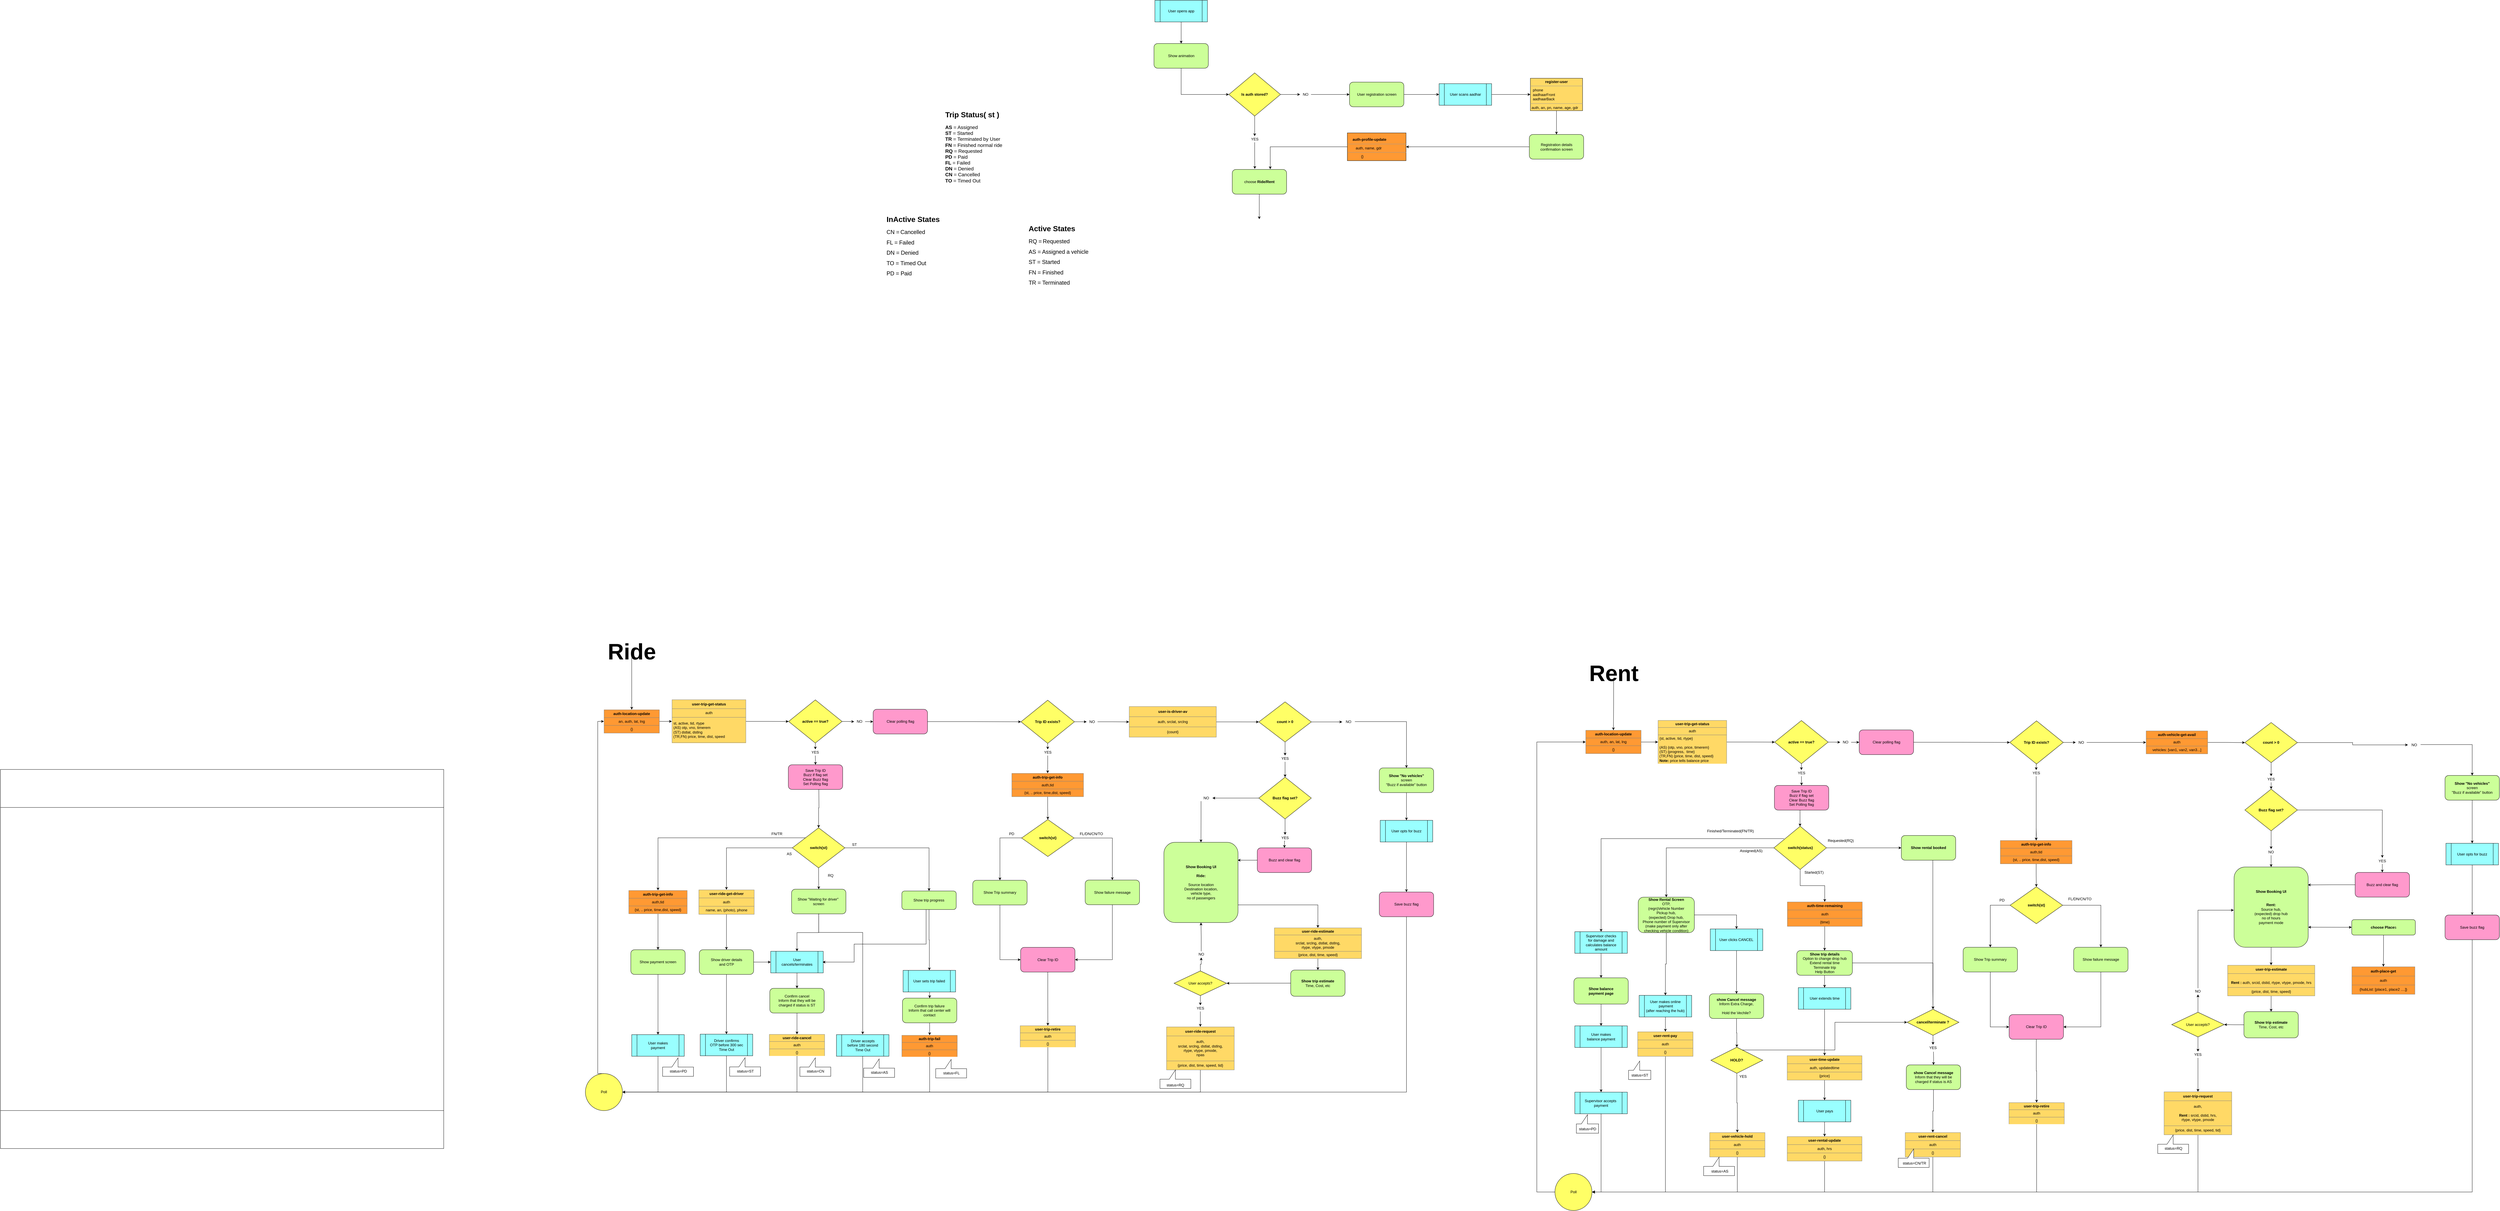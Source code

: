 <mxfile version="13.4.2" type="device"><diagram id="5CLVEdqVk4HBkgy9yo9V" name="ZippE User"><mxGraphModel dx="6072" dy="2931" grid="1" gridSize="10" guides="1" tooltips="1" connect="1" arrows="1" fold="1" page="1" pageScale="1" pageWidth="850" pageHeight="1100" math="0" shadow="0"><root><mxCell id="0"/><mxCell id="1" parent="0"/><mxCell id="ZjmFvIMTeTcDhbu5E50B-253" value="" style="shape=process;whiteSpace=wrap;html=1;backgroundOutline=1;rotation=-90;" parent="1" vertex="1"><mxGeometry x="-4270" y="1037.75" width="1227.86" height="1435" as="geometry"/></mxCell><mxCell id="ZjmFvIMTeTcDhbu5E50B-23" style="edgeStyle=orthogonalEdgeStyle;rounded=0;orthogonalLoop=1;jettySize=auto;html=1;exitX=1;exitY=0.5;exitDx=0;exitDy=0;entryX=0;entryY=0.5;entryDx=0;entryDy=0;strokeColor=#000000;" parent="1" source="ZjmFvIMTeTcDhbu5E50B-1" target="ZjmFvIMTeTcDhbu5E50B-27" edge="1"><mxGeometry relative="1" as="geometry"/></mxCell><mxCell id="ZjmFvIMTeTcDhbu5E50B-148" value="" style="edgeStyle=orthogonalEdgeStyle;rounded=0;orthogonalLoop=1;jettySize=auto;html=1;" parent="1" source="ZjmFvIMTeTcDhbu5E50B-25" target="ZjmFvIMTeTcDhbu5E50B-3" edge="1"><mxGeometry relative="1" as="geometry"/></mxCell><mxCell id="ZjmFvIMTeTcDhbu5E50B-25" value="&lt;b&gt;Is auth stored?&lt;/b&gt;" style="rhombus;whiteSpace=wrap;html=1;fillColor=#FFFF66;" parent="1" vertex="1"><mxGeometry x="-396.89" y="-1115" width="167.06" height="140" as="geometry"/></mxCell><mxCell id="ZjmFvIMTeTcDhbu5E50B-26" value="" style="edgeStyle=orthogonalEdgeStyle;rounded=0;orthogonalLoop=1;jettySize=auto;html=1;" parent="1" source="ZjmFvIMTeTcDhbu5E50B-27" target="ZjmFvIMTeTcDhbu5E50B-38" edge="1"><mxGeometry relative="1" as="geometry"/></mxCell><mxCell id="ZjmFvIMTeTcDhbu5E50B-27" value="User registration screen" style="rounded=1;whiteSpace=wrap;html=1;fillColor=#CCFF99;" parent="1" vertex="1"><mxGeometry x="-6.36" y="-1085" width="176" height="80" as="geometry"/></mxCell><mxCell id="ZjmFvIMTeTcDhbu5E50B-150" value="" style="edgeStyle=orthogonalEdgeStyle;rounded=0;orthogonalLoop=1;jettySize=auto;html=1;entryX=0;entryY=0.5;entryDx=0;entryDy=0;" parent="1" source="ZjmFvIMTeTcDhbu5E50B-29" target="ZjmFvIMTeTcDhbu5E50B-25" edge="1"><mxGeometry relative="1" as="geometry"><mxPoint x="-551.36" y="-1020" as="targetPoint"/><Array as="points"><mxPoint x="-551.36" y="-1045"/></Array></mxGeometry></mxCell><mxCell id="ZjmFvIMTeTcDhbu5E50B-29" value="Show animation" style="rounded=1;whiteSpace=wrap;html=1;fillColor=#CCFF99;" parent="1" vertex="1"><mxGeometry x="-639.36" y="-1210" width="176" height="80" as="geometry"/></mxCell><mxCell id="ZjmFvIMTeTcDhbu5E50B-143" value="" style="edgeStyle=orthogonalEdgeStyle;rounded=0;orthogonalLoop=1;jettySize=auto;html=1;" parent="1" source="ZjmFvIMTeTcDhbu5E50B-31" target="ZjmFvIMTeTcDhbu5E50B-29" edge="1"><mxGeometry relative="1" as="geometry"><mxPoint x="-521.36" y="-1085" as="targetPoint"/></mxGeometry></mxCell><mxCell id="ZjmFvIMTeTcDhbu5E50B-31" value="User opens app" style="shape=process;whiteSpace=wrap;html=1;backgroundOutline=1;fillColor=#99FFFF;" parent="1" vertex="1"><mxGeometry x="-636.36" y="-1350" width="170" height="70" as="geometry"/></mxCell><mxCell id="ZjmFvIMTeTcDhbu5E50B-147" value="" style="edgeStyle=orthogonalEdgeStyle;rounded=0;orthogonalLoop=1;jettySize=auto;html=1;entryX=1;entryY=0.5;entryDx=0;entryDy=0;" parent="1" source="ZjmFvIMTeTcDhbu5E50B-32" target="ZjmFvIMTeTcDhbu5E50B-127" edge="1"><mxGeometry relative="1" as="geometry"><mxPoint x="235.14" y="-875.49" as="targetPoint"/></mxGeometry></mxCell><mxCell id="ZjmFvIMTeTcDhbu5E50B-32" value="Registration details &lt;br&gt;confirmation screen" style="rounded=1;whiteSpace=wrap;html=1;fillColor=#CCFF99;" parent="1" vertex="1"><mxGeometry x="575.64" y="-915.49" width="176" height="80" as="geometry"/></mxCell><mxCell id="ZjmFvIMTeTcDhbu5E50B-37" value="" style="edgeStyle=orthogonalEdgeStyle;rounded=0;orthogonalLoop=1;jettySize=auto;html=1;" parent="1" source="ZjmFvIMTeTcDhbu5E50B-38" target="ZjmFvIMTeTcDhbu5E50B-117" edge="1"><mxGeometry relative="1" as="geometry"/></mxCell><mxCell id="ZjmFvIMTeTcDhbu5E50B-38" value="User scans aadhar" style="shape=process;whiteSpace=wrap;html=1;backgroundOutline=1;fillColor=#99FFFF;" parent="1" vertex="1"><mxGeometry x="283.64" y="-1080" width="170" height="70" as="geometry"/></mxCell><mxCell id="ZjmFvIMTeTcDhbu5E50B-167" value="" style="edgeStyle=orthogonalEdgeStyle;rounded=0;orthogonalLoop=1;jettySize=auto;html=1;" parent="1" source="ZjmFvIMTeTcDhbu5E50B-117" target="ZjmFvIMTeTcDhbu5E50B-32" edge="1"><mxGeometry relative="1" as="geometry"/></mxCell><mxCell id="ZjmFvIMTeTcDhbu5E50B-117" value="&lt;p style=&quot;margin: 0px ; margin-top: 4px ; text-align: center&quot;&gt;&lt;b&gt;register-user&lt;/b&gt;&lt;/p&gt;&lt;hr size=&quot;1&quot;&gt;&lt;p style=&quot;margin: 0px 0px 0px 8px&quot;&gt;phone&lt;br&gt;aadhaarFront&lt;br&gt;&lt;/p&gt;&lt;p style=&quot;margin: 0px 0px 0px 8px&quot;&gt;aadhaarBack&lt;br&gt;&lt;/p&gt;&lt;hr size=&quot;1&quot;&gt;&lt;p style=&quot;margin: 0px ; margin-left: 4px&quot;&gt;auth,&amp;nbsp;an,&amp;nbsp;pn,&amp;nbsp;name, age,&amp;nbsp;gdr&lt;br&gt;&lt;br&gt;&lt;/p&gt;" style="verticalAlign=top;align=left;overflow=fill;fontSize=12;fontFamily=Helvetica;html=1;fillColor=#FFD966;" parent="1" vertex="1"><mxGeometry x="579.14" y="-1097.5" width="169" height="105" as="geometry"/></mxCell><mxCell id="ZjmFvIMTeTcDhbu5E50B-146" value="" style="edgeStyle=orthogonalEdgeStyle;rounded=0;orthogonalLoop=1;jettySize=auto;html=1;entryX=0.699;entryY=-0.011;entryDx=0;entryDy=0;entryPerimeter=0;" parent="1" source="ZjmFvIMTeTcDhbu5E50B-127" target="ZjmFvIMTeTcDhbu5E50B-173" edge="1"><mxGeometry relative="1" as="geometry"><mxPoint x="860" y="-675.49" as="targetPoint"/></mxGeometry></mxCell><mxCell id="ZjmFvIMTeTcDhbu5E50B-127" value="&lt;br&gt;&amp;nbsp;&amp;nbsp;&amp;nbsp;&amp;nbsp; &lt;b&gt;auth-profile-update&lt;/b&gt;&lt;hr size=&quot;1&quot;&gt;&amp;nbsp;&amp;nbsp;&amp;nbsp;&amp;nbsp;&amp;nbsp;&amp;nbsp;&amp;nbsp; auth, name, gdr&lt;br&gt;&lt;hr size=&quot;1&quot;&gt;&lt;p style=&quot;margin: 0px ; margin-left: 4px&quot;&gt;&amp;nbsp;&amp;nbsp;&amp;nbsp;&amp;nbsp;&amp;nbsp;&amp;nbsp;&amp;nbsp;&amp;nbsp;&amp;nbsp;&amp;nbsp;&amp;nbsp; {}&lt;br&gt;&lt;br&gt;&lt;/p&gt;" style="verticalAlign=top;align=left;overflow=fill;fontSize=12;fontFamily=Helvetica;html=1;fillColor=#FF9933;" parent="1" vertex="1"><mxGeometry x="-13.36" y="-920.49" width="190" height="90" as="geometry"/></mxCell><mxCell id="ZjmFvIMTeTcDhbu5E50B-138" value="&lt;h1&gt;Trip Status( st )&lt;/h1&gt;&lt;div&gt;&lt;font size=&quot;3&quot;&gt;&lt;b&gt;AS&lt;/b&gt; = Assigned&lt;/font&gt;&lt;/div&gt;&lt;div&gt;&lt;font size=&quot;3&quot;&gt;&lt;b&gt;ST &lt;/b&gt;= Started&lt;/font&gt;&lt;/div&gt;&lt;div&gt;&lt;font size=&quot;3&quot;&gt;&lt;b&gt;TR &lt;/b&gt;= Terminated by User&lt;/font&gt;&lt;/div&gt;&lt;div&gt;&lt;font size=&quot;3&quot;&gt;&lt;b&gt;FN &lt;/b&gt;= Finished normal ride&lt;/font&gt;&lt;/div&gt;&lt;div&gt;&lt;font size=&quot;3&quot;&gt;&lt;b&gt;RQ &lt;/b&gt;= Requested&lt;/font&gt;&lt;/div&gt;&lt;div&gt;&lt;font size=&quot;3&quot;&gt;&lt;b&gt;PD &lt;/b&gt;=&lt;b&gt; &lt;/b&gt;Paid&lt;/font&gt;&lt;/div&gt;&lt;div&gt;&lt;font size=&quot;3&quot;&gt;&lt;b&gt;FL &lt;/b&gt;= Failed&lt;/font&gt;&lt;/div&gt;&lt;div&gt;&lt;font size=&quot;3&quot;&gt;&lt;b&gt;DN&lt;/b&gt; = Denied&lt;br&gt;&lt;/font&gt;&lt;/div&gt;&lt;div&gt;&lt;font size=&quot;3&quot;&gt;&lt;b&gt;CN &lt;/b&gt;= Cancelled&lt;/font&gt;&lt;/div&gt;&lt;div&gt;&lt;font size=&quot;3&quot;&gt;&lt;b&gt;TO &lt;/b&gt;= Timed Out&lt;/font&gt;&lt;/div&gt;" style="text;html=1;strokeColor=none;fillColor=none;spacing=5;spacingTop=-20;whiteSpace=wrap;overflow=hidden;rounded=0;" parent="1" vertex="1"><mxGeometry x="-1320" y="-999.43" width="270" height="247.87" as="geometry"/></mxCell><mxCell id="ZjmFvIMTeTcDhbu5E50B-139" value="&lt;h1&gt;InActive States&lt;/h1&gt;&lt;p&gt;&lt;font style=&quot;font-size: 18px&quot;&gt;CN =&lt;/font&gt; &lt;font style=&quot;font-size: 18px&quot;&gt;Cancelled&lt;/font&gt;&lt;/p&gt;&lt;p&gt;&lt;span style=&quot;font-size: 18px&quot;&gt;FL = Failed&lt;/span&gt;&lt;/p&gt;&lt;p&gt;&lt;span style=&quot;font-size: 18px&quot;&gt;DN = Denied&amp;nbsp;&lt;/span&gt;&lt;/p&gt;&lt;p&gt;&lt;span style=&quot;font-size: 18px&quot;&gt;TO = Timed Out&lt;/span&gt;&lt;/p&gt;&lt;p&gt;&lt;span style=&quot;font-size: 18px&quot;&gt;PD = Paid&lt;/span&gt;&lt;/p&gt;" style="text;html=1;strokeColor=none;fillColor=none;spacing=5;spacingTop=-20;whiteSpace=wrap;overflow=hidden;rounded=0;" parent="1" vertex="1"><mxGeometry x="-1510" y="-660.49" width="190" height="280" as="geometry"/></mxCell><mxCell id="ZjmFvIMTeTcDhbu5E50B-140" value="&lt;h1&gt;Active States&lt;/h1&gt;&lt;p&gt;&lt;font style=&quot;font-size: 18px&quot;&gt;RQ =&lt;/font&gt; &lt;font style=&quot;font-size: 18px&quot;&gt;Requested&lt;/font&gt;&lt;/p&gt;&lt;p&gt;&lt;span style=&quot;font-size: 18px&quot;&gt;AS = Assigned a vehicle&lt;br&gt;&lt;/span&gt;&lt;/p&gt;&lt;p&gt;&lt;span style=&quot;font-size: 18px&quot;&gt;ST = Started&lt;/span&gt;&lt;/p&gt;&lt;p&gt;&lt;span style=&quot;font-size: 18px&quot;&gt;FN = Finished&lt;/span&gt;&lt;/p&gt;&lt;p&gt;&lt;span style=&quot;font-size: 18px&quot;&gt;TR = Terminated&lt;/span&gt;&lt;/p&gt;" style="text;html=1;strokeColor=none;fillColor=none;spacing=5;spacingTop=-20;whiteSpace=wrap;overflow=hidden;rounded=0;" parent="1" vertex="1"><mxGeometry x="-1050" y="-630.49" width="230" height="220" as="geometry"/></mxCell><mxCell id="ZjmFvIMTeTcDhbu5E50B-1" value="NO" style="text;html=1;strokeColor=none;fillColor=none;align=center;verticalAlign=middle;whiteSpace=wrap;rounded=0;" parent="1" vertex="1"><mxGeometry x="-166.36" y="-1055" width="35.38" height="20" as="geometry"/></mxCell><mxCell id="ZjmFvIMTeTcDhbu5E50B-144" style="edgeStyle=orthogonalEdgeStyle;rounded=0;orthogonalLoop=1;jettySize=auto;html=1;exitX=1;exitY=0.5;exitDx=0;exitDy=0;entryX=0;entryY=0.5;entryDx=0;entryDy=0;strokeColor=#000000;" parent="1" source="ZjmFvIMTeTcDhbu5E50B-25" target="ZjmFvIMTeTcDhbu5E50B-1" edge="1"><mxGeometry relative="1" as="geometry"><mxPoint x="-219.3" y="-985" as="sourcePoint"/><mxPoint x="252.64" y="-995" as="targetPoint"/></mxGeometry></mxCell><mxCell id="ZjmFvIMTeTcDhbu5E50B-187" value="" style="edgeStyle=orthogonalEdgeStyle;rounded=0;orthogonalLoop=1;jettySize=auto;html=1;entryX=0.415;entryY=-0.023;entryDx=0;entryDy=0;entryPerimeter=0;" parent="1" source="ZjmFvIMTeTcDhbu5E50B-3" target="ZjmFvIMTeTcDhbu5E50B-173" edge="1"><mxGeometry relative="1" as="geometry"><mxPoint x="-313.36" y="-810" as="targetPoint"/></mxGeometry></mxCell><mxCell id="ZjmFvIMTeTcDhbu5E50B-3" value="YES" style="text;html=1;strokeColor=none;fillColor=none;align=center;verticalAlign=middle;whiteSpace=wrap;rounded=0;" parent="1" vertex="1"><mxGeometry x="-333.36" y="-910" width="40" height="20" as="geometry"/></mxCell><mxCell id="ZjmFvIMTeTcDhbu5E50B-175" value="" style="edgeStyle=orthogonalEdgeStyle;rounded=0;orthogonalLoop=1;jettySize=auto;html=1;" parent="1" source="ZjmFvIMTeTcDhbu5E50B-173" edge="1"><mxGeometry relative="1" as="geometry"><mxPoint x="-298.5" y="-640.98" as="targetPoint"/></mxGeometry></mxCell><mxCell id="ZjmFvIMTeTcDhbu5E50B-173" value="choose &lt;b&gt;Ride/Rent&lt;/b&gt; " style="rounded=1;whiteSpace=wrap;html=1;fillColor=#CCFF99;" parent="1" vertex="1"><mxGeometry x="-386" y="-802.13" width="176" height="80" as="geometry"/></mxCell><mxCell id="ZjmFvIMTeTcDhbu5E50B-196" value="RQ" style="text;html=1;strokeColor=none;fillColor=none;align=center;verticalAlign=middle;whiteSpace=wrap;rounded=0;" parent="1" vertex="1"><mxGeometry x="-1706.63" y="1470.25" width="41.5" height="30" as="geometry"/></mxCell><mxCell id="ZjmFvIMTeTcDhbu5E50B-197" style="edgeStyle=orthogonalEdgeStyle;rounded=0;orthogonalLoop=1;jettySize=auto;html=1;exitX=0;exitY=0;exitDx=0;exitDy=0;entryX=0.5;entryY=0;entryDx=0;entryDy=0;strokeColor=#000000;" parent="1" source="ZjmFvIMTeTcDhbu5E50B-201" target="ZjmFvIMTeTcDhbu5E50B-238" edge="1"><mxGeometry relative="1" as="geometry"><mxPoint x="-2184.94" y="1460.25" as="targetPoint"/></mxGeometry></mxCell><mxCell id="ZjmFvIMTeTcDhbu5E50B-198" style="edgeStyle=orthogonalEdgeStyle;rounded=0;orthogonalLoop=1;jettySize=auto;html=1;exitX=0;exitY=0.5;exitDx=0;exitDy=0;entryX=0.5;entryY=0;entryDx=0;entryDy=0;" parent="1" source="ZjmFvIMTeTcDhbu5E50B-201" target="ZjmFvIMTeTcDhbu5E50B-205" edge="1"><mxGeometry relative="1" as="geometry"/></mxCell><mxCell id="ZjmFvIMTeTcDhbu5E50B-199" value="" style="edgeStyle=orthogonalEdgeStyle;rounded=0;orthogonalLoop=1;jettySize=auto;html=1;" parent="1" source="ZjmFvIMTeTcDhbu5E50B-201" target="ZjmFvIMTeTcDhbu5E50B-216" edge="1"><mxGeometry relative="1" as="geometry"/></mxCell><mxCell id="ZjmFvIMTeTcDhbu5E50B-200" value="" style="edgeStyle=orthogonalEdgeStyle;rounded=0;orthogonalLoop=1;jettySize=auto;html=1;" parent="1" source="ZjmFvIMTeTcDhbu5E50B-201" target="ZjmFvIMTeTcDhbu5E50B-218" edge="1"><mxGeometry relative="1" as="geometry"><mxPoint x="-1550" y="1400.25" as="targetPoint"/></mxGeometry></mxCell><mxCell id="ZjmFvIMTeTcDhbu5E50B-201" value="&lt;b&gt;switch(st)&lt;/b&gt;" style="rhombus;whiteSpace=wrap;html=1;fillColor=#FFFF66;" parent="1" vertex="1"><mxGeometry x="-1810" y="1330.25" width="170" height="130" as="geometry"/></mxCell><mxCell id="ZjmFvIMTeTcDhbu5E50B-202" value="AS" style="text;html=1;strokeColor=none;fillColor=none;align=center;verticalAlign=middle;whiteSpace=wrap;rounded=0;" parent="1" vertex="1"><mxGeometry x="-1840" y="1405" width="40" height="20" as="geometry"/></mxCell><mxCell id="ZjmFvIMTeTcDhbu5E50B-203" value="FN/TR" style="text;html=1;strokeColor=none;fillColor=none;align=center;verticalAlign=middle;whiteSpace=wrap;rounded=0;" parent="1" vertex="1"><mxGeometry x="-1880" y="1340.25" width="40" height="20" as="geometry"/></mxCell><mxCell id="ZjmFvIMTeTcDhbu5E50B-204" style="edgeStyle=orthogonalEdgeStyle;rounded=0;orthogonalLoop=1;jettySize=auto;html=1;exitX=0.5;exitY=1;exitDx=0;exitDy=0;strokeColor=#000000;" parent="1" source="ZjmFvIMTeTcDhbu5E50B-205" target="ZjmFvIMTeTcDhbu5E50B-212" edge="1"><mxGeometry relative="1" as="geometry"/></mxCell><mxCell id="ZjmFvIMTeTcDhbu5E50B-205" value="&lt;table style=&quot;width: 100% ; height: 100% ; border-collapse: collapse&quot; width=&quot;100%&quot; cellpadding=&quot;4&quot; border=&quot;1&quot;&gt;&lt;tbody&gt;&lt;tr&gt;&lt;th&gt;user-ride-get-driver&lt;br&gt;&lt;/th&gt;&lt;/tr&gt;&lt;tr&gt;&lt;td&gt;auth&lt;/td&gt;&lt;/tr&gt;&lt;tr&gt;&lt;td&gt;name, an, (photo), phone&lt;/td&gt;&lt;/tr&gt;&lt;/tbody&gt;&lt;/table&gt;" style="text;html=1;strokeColor=none;fillColor=#FFD966;overflow=fill;align=center;" parent="1" vertex="1"><mxGeometry x="-2113.3" y="1530.88" width="180" height="80" as="geometry"/></mxCell><mxCell id="ZjmFvIMTeTcDhbu5E50B-206" style="edgeStyle=orthogonalEdgeStyle;rounded=0;orthogonalLoop=1;jettySize=auto;html=1;exitX=0.5;exitY=1;exitDx=0;exitDy=0;entryX=0.5;entryY=0;entryDx=0;entryDy=0;strokeColor=#000000;" parent="1" source="ZjmFvIMTeTcDhbu5E50B-207" target="ZjmFvIMTeTcDhbu5E50B-209" edge="1"><mxGeometry relative="1" as="geometry"/></mxCell><mxCell id="ZjmFvIMTeTcDhbu5E50B-207" value="Show payment screen" style="rounded=1;whiteSpace=wrap;html=1;fillColor=#CCFF99;" parent="1" vertex="1"><mxGeometry x="-2332.94" y="1725.25" width="176" height="80" as="geometry"/></mxCell><mxCell id="ZjmFvIMTeTcDhbu5E50B-208" style="edgeStyle=orthogonalEdgeStyle;rounded=0;orthogonalLoop=1;jettySize=auto;html=1;exitX=0.5;exitY=1;exitDx=0;exitDy=0;entryX=1;entryY=0.5;entryDx=0;entryDy=0;" parent="1" source="ZjmFvIMTeTcDhbu5E50B-209" target="Qeg8H5n9jhrTQybT85uN-146" edge="1"><mxGeometry relative="1" as="geometry"><mxPoint x="-2349.94" y="2230.25" as="targetPoint"/></mxGeometry></mxCell><mxCell id="ZjmFvIMTeTcDhbu5E50B-209" value="User makes&lt;br&gt;payment" style="shape=process;whiteSpace=wrap;html=1;backgroundOutline=1;fillColor=#99FFFF;" parent="1" vertex="1"><mxGeometry x="-2329.94" y="2000.25" width="170" height="70" as="geometry"/></mxCell><mxCell id="ZjmFvIMTeTcDhbu5E50B-210" style="edgeStyle=orthogonalEdgeStyle;rounded=0;orthogonalLoop=1;jettySize=auto;html=1;exitX=0.5;exitY=1;exitDx=0;exitDy=0;entryX=0.5;entryY=0;entryDx=0;entryDy=0;" parent="1" source="ZjmFvIMTeTcDhbu5E50B-212" target="ZjmFvIMTeTcDhbu5E50B-214" edge="1"><mxGeometry relative="1" as="geometry"/></mxCell><mxCell id="ZjmFvIMTeTcDhbu5E50B-211" value="" style="edgeStyle=orthogonalEdgeStyle;rounded=0;orthogonalLoop=1;jettySize=auto;html=1;entryX=0;entryY=0.5;entryDx=0;entryDy=0;" parent="1" source="ZjmFvIMTeTcDhbu5E50B-212" target="ZjmFvIMTeTcDhbu5E50B-221" edge="1"><mxGeometry relative="1" as="geometry"><mxPoint x="-1803.57" y="1760.25" as="targetPoint"/></mxGeometry></mxCell><mxCell id="ZjmFvIMTeTcDhbu5E50B-212" value="Show driver details&lt;br&gt;and OTP" style="rounded=1;whiteSpace=wrap;html=1;fillColor=#CCFF99;" parent="1" vertex="1"><mxGeometry x="-2111.3" y="1725.25" width="176" height="80" as="geometry"/></mxCell><mxCell id="ZjmFvIMTeTcDhbu5E50B-213" style="edgeStyle=orthogonalEdgeStyle;rounded=0;orthogonalLoop=1;jettySize=auto;html=1;exitX=0.5;exitY=1;exitDx=0;exitDy=0;entryX=1;entryY=0.5;entryDx=0;entryDy=0;" parent="1" source="ZjmFvIMTeTcDhbu5E50B-214" target="Qeg8H5n9jhrTQybT85uN-146" edge="1"><mxGeometry relative="1" as="geometry"><mxPoint x="-2349.94" y="2230.25" as="targetPoint"/></mxGeometry></mxCell><mxCell id="ZjmFvIMTeTcDhbu5E50B-214" value="Driver confirms &lt;br&gt;OTP before 300 sec&lt;br&gt;Time Out" style="shape=process;whiteSpace=wrap;html=1;backgroundOutline=1;fillColor=#99FFFF;" parent="1" vertex="1"><mxGeometry x="-2108.3" y="1998.75" width="170" height="70" as="geometry"/></mxCell><mxCell id="ZjmFvIMTeTcDhbu5E50B-215" value="" style="edgeStyle=orthogonalEdgeStyle;rounded=0;orthogonalLoop=1;jettySize=auto;html=1;" parent="1" source="ZjmFvIMTeTcDhbu5E50B-216" target="ZjmFvIMTeTcDhbu5E50B-221" edge="1"><mxGeometry relative="1" as="geometry"><mxPoint x="-1725.56" y="1689.13" as="targetPoint"/></mxGeometry></mxCell><mxCell id="ZjmFvIMTeTcDhbu5E50B-216" value="Show &quot;Waiting for driver&quot;&amp;nbsp;&lt;br&gt;screen" style="rounded=1;whiteSpace=wrap;html=1;fillColor=#CCFF99;" parent="1" vertex="1"><mxGeometry x="-1812.56" y="1529.13" width="176" height="80" as="geometry"/></mxCell><mxCell id="Qeg8H5n9jhrTQybT85uN-215" style="edgeStyle=orthogonalEdgeStyle;rounded=0;orthogonalLoop=1;jettySize=auto;html=1;" parent="1" source="ZjmFvIMTeTcDhbu5E50B-218" target="ZjmFvIMTeTcDhbu5E50B-229" edge="1"><mxGeometry relative="1" as="geometry"/></mxCell><mxCell id="ZjmFvIMTeTcDhbu5E50B-218" value="Show trip progress" style="rounded=1;whiteSpace=wrap;html=1;fillColor=#CCFF99;" parent="1" vertex="1"><mxGeometry x="-1455.54" y="1535" width="176" height="60" as="geometry"/></mxCell><mxCell id="ZjmFvIMTeTcDhbu5E50B-219" value="ST" style="text;html=1;strokeColor=none;fillColor=none;align=center;verticalAlign=middle;whiteSpace=wrap;rounded=0;" parent="1" vertex="1"><mxGeometry x="-1629.94" y="1370" width="41.5" height="30" as="geometry"/></mxCell><mxCell id="ZjmFvIMTeTcDhbu5E50B-220" value="" style="edgeStyle=orthogonalEdgeStyle;rounded=0;orthogonalLoop=1;jettySize=auto;html=1;" parent="1" source="ZjmFvIMTeTcDhbu5E50B-221" target="ZjmFvIMTeTcDhbu5E50B-239" edge="1"><mxGeometry relative="1" as="geometry"/></mxCell><mxCell id="ZjmFvIMTeTcDhbu5E50B-221" value="User &lt;br&gt;cancels/terminates" style="shape=process;whiteSpace=wrap;html=1;backgroundOutline=1;fillColor=#99FFFF;" parent="1" vertex="1"><mxGeometry x="-1880" y="1730.25" width="170" height="70" as="geometry"/></mxCell><mxCell id="ZjmFvIMTeTcDhbu5E50B-222" style="edgeStyle=orthogonalEdgeStyle;rounded=0;orthogonalLoop=1;jettySize=auto;html=1;exitX=0.5;exitY=1;exitDx=0;exitDy=0;entryX=1;entryY=0.5;entryDx=0;entryDy=0;" parent="1" source="ZjmFvIMTeTcDhbu5E50B-223" target="Qeg8H5n9jhrTQybT85uN-146" edge="1"><mxGeometry relative="1" as="geometry"><mxPoint x="-2349.94" y="2230.25" as="targetPoint"/></mxGeometry></mxCell><mxCell id="ZjmFvIMTeTcDhbu5E50B-223" value="&lt;table style=&quot;width: 100% ; height: 100% ; border-collapse: collapse&quot; width=&quot;100%&quot; cellpadding=&quot;4&quot; border=&quot;1&quot;&gt;&lt;tbody&gt;&lt;tr&gt;&lt;th&gt;user-ride-cancel&lt;br&gt;&lt;/th&gt;&lt;/tr&gt;&lt;tr&gt;&lt;td&gt;auth&lt;/td&gt;&lt;/tr&gt;&lt;tr&gt;&lt;td&gt;{}&lt;/td&gt;&lt;/tr&gt;&lt;/tbody&gt;&lt;/table&gt;" style="text;html=1;strokeColor=none;fillColor=#FFD966;overflow=fill;align=center;" parent="1" vertex="1"><mxGeometry x="-1885" y="1999.25" width="180" height="70" as="geometry"/></mxCell><mxCell id="ZjmFvIMTeTcDhbu5E50B-224" style="edgeStyle=orthogonalEdgeStyle;rounded=0;orthogonalLoop=1;jettySize=auto;html=1;exitX=0.5;exitY=1;exitDx=0;exitDy=0;entryX=0.5;entryY=0;entryDx=0;entryDy=0;" parent="1" source="ZjmFvIMTeTcDhbu5E50B-239" target="ZjmFvIMTeTcDhbu5E50B-223" edge="1"><mxGeometry relative="1" as="geometry"/></mxCell><mxCell id="ZjmFvIMTeTcDhbu5E50B-226" style="edgeStyle=orthogonalEdgeStyle;rounded=0;orthogonalLoop=1;jettySize=auto;html=1;exitX=0.5;exitY=1;exitDx=0;exitDy=0;entryX=1;entryY=0.5;entryDx=0;entryDy=0;" parent="1" source="ZjmFvIMTeTcDhbu5E50B-227" target="Qeg8H5n9jhrTQybT85uN-146" edge="1"><mxGeometry relative="1" as="geometry"><mxPoint x="-2349.94" y="2230.25" as="targetPoint"/></mxGeometry></mxCell><mxCell id="ZjmFvIMTeTcDhbu5E50B-227" value="Driver accepts&lt;br&gt;before 180 second&lt;br&gt;Time Out" style="shape=process;whiteSpace=wrap;html=1;backgroundOutline=1;fillColor=#99FFFF;" parent="1" vertex="1"><mxGeometry x="-1667.25" y="2000.25" width="170" height="70" as="geometry"/></mxCell><mxCell id="ZjmFvIMTeTcDhbu5E50B-228" style="edgeStyle=orthogonalEdgeStyle;rounded=0;orthogonalLoop=1;jettySize=auto;html=1;exitX=0.5;exitY=1;exitDx=0;exitDy=0;entryX=0.5;entryY=0;entryDx=0;entryDy=0;strokeColor=#000000;" parent="1" source="ZjmFvIMTeTcDhbu5E50B-229" target="ZjmFvIMTeTcDhbu5E50B-233" edge="1"><mxGeometry relative="1" as="geometry"/></mxCell><mxCell id="ZjmFvIMTeTcDhbu5E50B-229" value="User sets trip failed" style="shape=process;whiteSpace=wrap;html=1;backgroundOutline=1;fillColor=#99FFFF;" parent="1" vertex="1"><mxGeometry x="-1451.54" y="1792" width="170" height="70" as="geometry"/></mxCell><mxCell id="ZjmFvIMTeTcDhbu5E50B-230" style="edgeStyle=orthogonalEdgeStyle;rounded=0;orthogonalLoop=1;jettySize=auto;html=1;exitX=0.5;exitY=1;exitDx=0;exitDy=0;entryX=1;entryY=0.5;entryDx=0;entryDy=0;" parent="1" source="ZjmFvIMTeTcDhbu5E50B-231" target="Qeg8H5n9jhrTQybT85uN-146" edge="1"><mxGeometry relative="1" as="geometry"><mxPoint x="-2349.94" y="2230.25" as="targetPoint"/></mxGeometry></mxCell><mxCell id="ZjmFvIMTeTcDhbu5E50B-231" value="&lt;table style=&quot;width: 100% ; height: 100% ; border-collapse: collapse&quot; width=&quot;100%&quot; cellpadding=&quot;4&quot; border=&quot;1&quot;&gt;&lt;tbody&gt;&lt;tr&gt;&lt;th&gt;auth-trip-fail&lt;br&gt;&lt;/th&gt;&lt;/tr&gt;&lt;tr&gt;&lt;td&gt;auth&lt;/td&gt;&lt;/tr&gt;&lt;tr&gt;&lt;td&gt;{}&lt;/td&gt;&lt;/tr&gt;&lt;/tbody&gt;&lt;/table&gt;" style="text;html=1;strokeColor=none;fillColor=#FF9933;overflow=fill;align=center;" parent="1" vertex="1"><mxGeometry x="-1455.54" y="2002" width="180" height="70" as="geometry"/></mxCell><mxCell id="ZjmFvIMTeTcDhbu5E50B-232" value="" style="edgeStyle=orthogonalEdgeStyle;rounded=0;orthogonalLoop=1;jettySize=auto;html=1;" parent="1" source="ZjmFvIMTeTcDhbu5E50B-233" target="ZjmFvIMTeTcDhbu5E50B-231" edge="1"><mxGeometry relative="1" as="geometry"/></mxCell><mxCell id="ZjmFvIMTeTcDhbu5E50B-233" value="Confirm trip failure&lt;br&gt;Inform that call center will&lt;br&gt;contact" style="rounded=1;whiteSpace=wrap;html=1;fillColor=#CCFF99;" parent="1" vertex="1"><mxGeometry x="-1453.54" y="1882" width="176" height="80" as="geometry"/></mxCell><mxCell id="ZjmFvIMTeTcDhbu5E50B-235" value="" style="edgeStyle=orthogonalEdgeStyle;rounded=0;orthogonalLoop=1;jettySize=auto;html=1;entryX=1;entryY=0.5;entryDx=0;entryDy=0;exitX=0.5;exitY=1;exitDx=0;exitDy=0;" parent="1" source="ZjmFvIMTeTcDhbu5E50B-218" edge="1"><mxGeometry relative="1" as="geometry"><mxPoint x="-1712.0" y="1765.25" as="targetPoint"/><mxPoint x="-1463.94" y="1707.25" as="sourcePoint"/><Array as="points"><mxPoint x="-1377" y="1707"/><mxPoint x="-1610" y="1707"/><mxPoint x="-1610" y="1765"/></Array></mxGeometry></mxCell><mxCell id="ZjmFvIMTeTcDhbu5E50B-237" value="" style="edgeStyle=orthogonalEdgeStyle;rounded=0;orthogonalLoop=1;jettySize=auto;html=1;exitX=0.5;exitY=1;exitDx=0;exitDy=0;" parent="1" source="ZjmFvIMTeTcDhbu5E50B-238" target="ZjmFvIMTeTcDhbu5E50B-207" edge="1"><mxGeometry relative="1" as="geometry"><mxPoint x="-2184.94" y="1560.25" as="sourcePoint"/></mxGeometry></mxCell><mxCell id="ZjmFvIMTeTcDhbu5E50B-238" value="&lt;table style=&quot;width: 100% ; height: 100% ; border-collapse: collapse&quot; width=&quot;100%&quot; cellpadding=&quot;4&quot; border=&quot;1&quot;&gt;&lt;tbody&gt;&lt;tr&gt;&lt;th&gt;auth-trip-get-info&lt;br&gt;&lt;/th&gt;&lt;/tr&gt;&lt;tr&gt;&lt;td&gt;auth,tid&lt;/td&gt;&lt;/tr&gt;&lt;tr&gt;&lt;td&gt;{st, .. price, time,dist, speed} &lt;/td&gt;&lt;/tr&gt;&lt;/tbody&gt;&lt;/table&gt;" style="text;html=1;strokeColor=none;fillColor=#FF9933;overflow=fill;align=center;" parent="1" vertex="1"><mxGeometry x="-2339.94" y="1532.88" width="190" height="76.25" as="geometry"/></mxCell><mxCell id="ZjmFvIMTeTcDhbu5E50B-239" value="Confirm cancel&lt;br&gt;Inform that they will be&lt;br&gt;charged if status is ST" style="rounded=1;whiteSpace=wrap;html=1;fillColor=#CCFF99;" parent="1" vertex="1"><mxGeometry x="-1883" y="1850.25" width="176" height="80" as="geometry"/></mxCell><mxCell id="ZjmFvIMTeTcDhbu5E50B-240" value="" style="edgeStyle=orthogonalEdgeStyle;rounded=0;orthogonalLoop=1;jettySize=auto;html=1;entryX=0.5;entryY=0;entryDx=0;entryDy=0;exitX=0.5;exitY=1;exitDx=0;exitDy=0;" parent="1" edge="1"><mxGeometry relative="1" as="geometry"><mxPoint x="-1582.25" y="1999.25" as="targetPoint"/><mxPoint x="-1724.56" y="1608.13" as="sourcePoint"/><Array as="points"><mxPoint x="-1724.94" y="1669.25"/><mxPoint x="-1581.94" y="1669.25"/></Array></mxGeometry></mxCell><mxCell id="ZjmFvIMTeTcDhbu5E50B-374" value="" style="edgeStyle=orthogonalEdgeStyle;rounded=0;orthogonalLoop=1;jettySize=auto;html=1;" parent="1" target="ZjmFvIMTeTcDhbu5E50B-201" edge="1"><mxGeometry relative="1" as="geometry"><mxPoint x="-1724.56" y="1300" as="targetPoint"/><mxPoint x="-1724.333" y="1200" as="sourcePoint"/></mxGeometry></mxCell><mxCell id="ZjmFvIMTeTcDhbu5E50B-319" value="" style="edgeStyle=orthogonalEdgeStyle;rounded=0;orthogonalLoop=1;jettySize=auto;html=1;entryX=0.5;entryY=0;entryDx=0;entryDy=0;" parent="1" source="ZjmFvIMTeTcDhbu5E50B-320" target="ZjmFvIMTeTcDhbu5E50B-321" edge="1"><mxGeometry relative="1" as="geometry"><mxPoint x="888" y="1833.81" as="targetPoint"/></mxGeometry></mxCell><mxCell id="ZjmFvIMTeTcDhbu5E50B-320" value="&lt;b&gt;Show balance &lt;br&gt;payment page&lt;/b&gt;" style="rounded=1;whiteSpace=wrap;html=1;fillColor=#CCFF99;" parent="1" vertex="1"><mxGeometry x="720.0" y="1816.31" width="176" height="85" as="geometry"/></mxCell><mxCell id="ZjmFvIMTeTcDhbu5E50B-321" value="User makes&lt;br&gt;balance payment" style="shape=process;whiteSpace=wrap;html=1;backgroundOutline=1;fillColor=#99FFFF;" parent="1" vertex="1"><mxGeometry x="723.0" y="1971.81" width="170" height="70" as="geometry"/></mxCell><mxCell id="ZjmFvIMTeTcDhbu5E50B-322" value="" style="edgeStyle=orthogonalEdgeStyle;rounded=0;orthogonalLoop=1;jettySize=auto;html=1;entryX=0.5;entryY=0;entryDx=0;entryDy=0;exitX=0.5;exitY=1;exitDx=0;exitDy=0;" parent="1" source="ZjmFvIMTeTcDhbu5E50B-352" target="ZjmFvIMTeTcDhbu5E50B-320" edge="1"><mxGeometry relative="1" as="geometry"><mxPoint x="1077.13" y="1646.81" as="targetPoint"/></mxGeometry></mxCell><mxCell id="ZjmFvIMTeTcDhbu5E50B-323" value="" style="edgeStyle=orthogonalEdgeStyle;rounded=0;orthogonalLoop=1;jettySize=auto;html=1;entryX=0.5;entryY=0;entryDx=0;entryDy=0;" parent="1" source="ZjmFvIMTeTcDhbu5E50B-324" target="ZjmFvIMTeTcDhbu5E50B-342" edge="1"><mxGeometry relative="1" as="geometry"><mxPoint x="1452.13" y="1535.25" as="targetPoint"/></mxGeometry></mxCell><mxCell id="ZjmFvIMTeTcDhbu5E50B-375" value="" style="edgeStyle=orthogonalEdgeStyle;rounded=0;orthogonalLoop=1;jettySize=auto;html=1;" parent="1" source="ZjmFvIMTeTcDhbu5E50B-324" target="ZjmFvIMTeTcDhbu5E50B-358" edge="1"><mxGeometry relative="1" as="geometry"><mxPoint x="1617.5" y="1395.25" as="targetPoint"/></mxGeometry></mxCell><mxCell id="ZjmFvIMTeTcDhbu5E50B-324" value="&lt;b&gt;switch(status)&lt;/b&gt;" style="rhombus;whiteSpace=wrap;html=1;fillColor=#FFFF66;" parent="1" vertex="1"><mxGeometry x="1367.5" y="1325.25" width="170" height="140" as="geometry"/></mxCell><mxCell id="ZjmFvIMTeTcDhbu5E50B-325" value="" style="edgeStyle=orthogonalEdgeStyle;rounded=0;orthogonalLoop=1;jettySize=auto;html=1;entryX=0.5;entryY=0;entryDx=0;entryDy=0;" parent="1" source="ZjmFvIMTeTcDhbu5E50B-326" target="ZjmFvIMTeTcDhbu5E50B-346" edge="1"><mxGeometry relative="1" as="geometry"><mxPoint x="1016.25" y="1768.25" as="targetPoint"/></mxGeometry></mxCell><mxCell id="dUyWOrP3CSlw0uPBxnRV-36" style="edgeStyle=orthogonalEdgeStyle;rounded=0;orthogonalLoop=1;jettySize=auto;html=1;entryX=0.5;entryY=0;entryDx=0;entryDy=0;" edge="1" parent="1" source="ZjmFvIMTeTcDhbu5E50B-326" target="dUyWOrP3CSlw0uPBxnRV-34"><mxGeometry relative="1" as="geometry"/></mxCell><mxCell id="ZjmFvIMTeTcDhbu5E50B-326" value="&lt;b&gt;Show Rental Screen&lt;br&gt;&lt;/b&gt;OTP,&lt;br&gt;(regn)Vehicle Number&lt;br&gt;Pickup hub,&lt;br&gt;(expected) Drop hub,&lt;br&gt;Phone number of Supervisor&lt;br&gt;(make payment only after checking vehicle condition)" style="rounded=1;whiteSpace=wrap;html=1;fillColor=#CCFF99;" parent="1" vertex="1"><mxGeometry x="928.25" y="1555" width="181.75" height="115" as="geometry"/></mxCell><mxCell id="ZjmFvIMTeTcDhbu5E50B-327" value="" style="edgeStyle=orthogonalEdgeStyle;rounded=0;orthogonalLoop=1;jettySize=auto;html=1;entryX=1;entryY=0.5;entryDx=0;entryDy=0;" parent="1" source="ZjmFvIMTeTcDhbu5E50B-328" target="Qeg8H5n9jhrTQybT85uN-30" edge="1"><mxGeometry relative="1" as="geometry"><mxPoint x="984.0" y="2475.25" as="targetPoint"/><Array as="points"><mxPoint x="1882" y="2510"/></Array></mxGeometry></mxCell><mxCell id="ZjmFvIMTeTcDhbu5E50B-328" value="&lt;table style=&quot;width: 100% ; height: 100% ; border-collapse: collapse&quot; width=&quot;100%&quot; cellpadding=&quot;4&quot; border=&quot;1&quot;&gt;&lt;tbody&gt;&lt;tr&gt;&lt;th&gt;user-rent-cancel&lt;br&gt;&lt;/th&gt;&lt;/tr&gt;&lt;tr&gt;&lt;td&gt;auth&lt;/td&gt;&lt;/tr&gt;&lt;tr&gt;&lt;td&gt;{}&lt;/td&gt;&lt;/tr&gt;&lt;/tbody&gt;&lt;/table&gt;" style="text;html=1;strokeColor=none;fillColor=#FFD966;overflow=fill;align=center;" parent="1" vertex="1"><mxGeometry x="1792" y="2317" width="180" height="80" as="geometry"/></mxCell><mxCell id="ZjmFvIMTeTcDhbu5E50B-329" value="" style="edgeStyle=orthogonalEdgeStyle;rounded=0;orthogonalLoop=1;jettySize=auto;html=1;" parent="1" target="ZjmFvIMTeTcDhbu5E50B-361" edge="1"><mxGeometry relative="1" as="geometry"><mxPoint x="1884" y="2135.75" as="targetPoint"/><mxPoint x="1884" y="2055.75" as="sourcePoint"/></mxGeometry></mxCell><mxCell id="Qeg8H5n9jhrTQybT85uN-116" style="edgeStyle=orthogonalEdgeStyle;rounded=0;orthogonalLoop=1;jettySize=auto;html=1;" parent="1" source="ZjmFvIMTeTcDhbu5E50B-331" target="ZjmFvIMTeTcDhbu5E50B-359" edge="1"><mxGeometry relative="1" as="geometry"/></mxCell><mxCell id="ZjmFvIMTeTcDhbu5E50B-331" value="&lt;b&gt;cancel/terminate ?&lt;/b&gt;" style="rhombus;whiteSpace=wrap;html=1;fillColor=#FFFF66;" parent="1" vertex="1"><mxGeometry x="1798.49" y="1918" width="168" height="84.5" as="geometry"/></mxCell><mxCell id="ZjmFvIMTeTcDhbu5E50B-333" value="Assigned(AS)" style="text;html=1;strokeColor=none;fillColor=none;align=center;verticalAlign=middle;whiteSpace=wrap;rounded=0;" parent="1" vertex="1"><mxGeometry x="1274.0" y="1395.25" width="40" height="20" as="geometry"/></mxCell><mxCell id="ZjmFvIMTeTcDhbu5E50B-334" value="" style="edgeStyle=orthogonalEdgeStyle;rounded=0;orthogonalLoop=1;jettySize=auto;html=1;exitX=0;exitY=0.5;exitDx=0;exitDy=0;entryX=0.5;entryY=0;entryDx=0;entryDy=0;" parent="1" source="ZjmFvIMTeTcDhbu5E50B-324" target="ZjmFvIMTeTcDhbu5E50B-326" edge="1"><mxGeometry relative="1" as="geometry"><mxPoint x="1224" y="1467.25" as="targetPoint"/><mxPoint x="1303.13" y="1377.25" as="sourcePoint"/></mxGeometry></mxCell><mxCell id="ZjmFvIMTeTcDhbu5E50B-335" value="Finished/Terminated(FN/TR)" style="text;html=1;strokeColor=none;fillColor=none;align=center;verticalAlign=middle;whiteSpace=wrap;rounded=0;" parent="1" vertex="1"><mxGeometry x="1207" y="1331.25" width="40" height="20" as="geometry"/></mxCell><mxCell id="ZjmFvIMTeTcDhbu5E50B-337" value="Requested(RQ)" style="text;html=1;strokeColor=none;fillColor=none;align=center;verticalAlign=middle;whiteSpace=wrap;rounded=0;" parent="1" vertex="1"><mxGeometry x="1564" y="1359.25" width="40" height="26" as="geometry"/></mxCell><mxCell id="ZjmFvIMTeTcDhbu5E50B-339" value="" style="edgeStyle=orthogonalEdgeStyle;rounded=0;orthogonalLoop=1;jettySize=auto;html=1;entryX=0.5;entryY=0;entryDx=0;entryDy=0;" parent="1" source="ZjmFvIMTeTcDhbu5E50B-340" target="ZjmFvIMTeTcDhbu5E50B-331" edge="1"><mxGeometry relative="1" as="geometry"><mxPoint x="1701.5" y="1768" as="targetPoint"/></mxGeometry></mxCell><mxCell id="ZjmFvIMTeTcDhbu5E50B-340" value="&lt;b&gt;Show trip details&lt;/b&gt;&lt;br&gt;Option to change drop hub&lt;br&gt;Extend rental time&lt;br&gt;Terminate trip&lt;br&gt;Help Button" style="rounded=1;whiteSpace=wrap;html=1;fillColor=#CCFF99;" parent="1" vertex="1"><mxGeometry x="1441.5" y="1728" width="180" height="80" as="geometry"/></mxCell><mxCell id="ZjmFvIMTeTcDhbu5E50B-341" value="" style="edgeStyle=orthogonalEdgeStyle;rounded=0;orthogonalLoop=1;jettySize=auto;html=1;" parent="1" source="ZjmFvIMTeTcDhbu5E50B-342" target="ZjmFvIMTeTcDhbu5E50B-340" edge="1"><mxGeometry relative="1" as="geometry"/></mxCell><mxCell id="ZjmFvIMTeTcDhbu5E50B-342" value="&lt;table style=&quot;width: 100% ; height: 100% ; border-collapse: collapse&quot; width=&quot;100%&quot; cellpadding=&quot;4&quot; border=&quot;1&quot;&gt;&lt;tbody&gt;&lt;tr&gt;&lt;th&gt;auth-time-remaining&lt;br&gt;&lt;/th&gt;&lt;/tr&gt;&lt;tr&gt;&lt;td&gt;auth&lt;/td&gt;&lt;/tr&gt;&lt;tr&gt;&lt;td&gt;{time}&lt;br&gt;&lt;/td&gt;&lt;/tr&gt;&lt;/tbody&gt;&lt;/table&gt;" style="text;html=1;strokeColor=none;fillColor=#FF9933;overflow=fill;align=center;" parent="1" vertex="1"><mxGeometry x="1410.5" y="1570" width="243" height="80" as="geometry"/></mxCell><mxCell id="ZjmFvIMTeTcDhbu5E50B-343" value="Started(ST)" style="text;html=1;align=center;verticalAlign=middle;resizable=0;points=[];autosize=1;" parent="1" vertex="1"><mxGeometry x="1457.13" y="1465.25" width="80" height="20" as="geometry"/></mxCell><mxCell id="ZjmFvIMTeTcDhbu5E50B-344" style="edgeStyle=orthogonalEdgeStyle;rounded=0;orthogonalLoop=1;jettySize=auto;html=1;exitX=0.5;exitY=1;exitDx=0;exitDy=0;" parent="1" source="ZjmFvIMTeTcDhbu5E50B-342" target="ZjmFvIMTeTcDhbu5E50B-342" edge="1"><mxGeometry relative="1" as="geometry"/></mxCell><mxCell id="ZjmFvIMTeTcDhbu5E50B-346" value="User makes online&lt;br&gt;&amp;nbsp;payment&lt;br&gt;(after reaching the hub)" style="shape=process;whiteSpace=wrap;html=1;backgroundOutline=1;fillColor=#99FFFF;" parent="1" vertex="1"><mxGeometry x="931.25" y="1873" width="170" height="70" as="geometry"/></mxCell><mxCell id="ZjmFvIMTeTcDhbu5E50B-348" value="" style="edgeStyle=orthogonalEdgeStyle;rounded=0;orthogonalLoop=1;jettySize=auto;html=1;" parent="1" source="ZjmFvIMTeTcDhbu5E50B-321" target="ZjmFvIMTeTcDhbu5E50B-351" edge="1"><mxGeometry relative="1" as="geometry"><mxPoint x="813.75" y="2706.56" as="targetPoint"/><Array as="points"/><mxPoint x="856.75" y="2006.56" as="sourcePoint"/></mxGeometry></mxCell><mxCell id="ZjmFvIMTeTcDhbu5E50B-349" value="" style="edgeStyle=orthogonalEdgeStyle;rounded=0;orthogonalLoop=1;jettySize=auto;html=1;entryX=1;entryY=0.5;entryDx=0;entryDy=0;exitX=0.5;exitY=1;exitDx=0;exitDy=0;" parent="1" source="ZjmFvIMTeTcDhbu5E50B-351" target="Qeg8H5n9jhrTQybT85uN-30" edge="1"><mxGeometry relative="1" as="geometry"><mxPoint x="979.0" y="2476.25" as="targetPoint"/><mxPoint x="1019.75" y="2085.25" as="sourcePoint"/><Array as="points"><mxPoint x="808" y="2510"/></Array></mxGeometry></mxCell><mxCell id="ZjmFvIMTeTcDhbu5E50B-351" value="Supervisor accepts&amp;nbsp;&lt;br&gt;payment" style="shape=process;whiteSpace=wrap;html=1;backgroundOutline=1;fillColor=#99FFFF;" parent="1" vertex="1"><mxGeometry x="723.0" y="2186.56" width="170" height="70" as="geometry"/></mxCell><mxCell id="ZjmFvIMTeTcDhbu5E50B-352" value="Supervisor checks &lt;br&gt;for damage and&lt;br&gt;calculates balance amount" style="shape=process;whiteSpace=wrap;html=1;backgroundOutline=1;fillColor=#99FFFF;" parent="1" vertex="1"><mxGeometry x="723.0" y="1666.81" width="170" height="70" as="geometry"/></mxCell><mxCell id="ZjmFvIMTeTcDhbu5E50B-353" value="" style="edgeStyle=orthogonalEdgeStyle;rounded=0;orthogonalLoop=1;jettySize=auto;html=1;entryX=0.5;entryY=0;entryDx=0;entryDy=0;exitX=0.195;exitY=0.287;exitDx=0;exitDy=0;exitPerimeter=0;" parent="1" source="ZjmFvIMTeTcDhbu5E50B-324" target="ZjmFvIMTeTcDhbu5E50B-352" edge="1"><mxGeometry relative="1" as="geometry"><mxPoint x="1018" y="1554.75" as="targetPoint"/><mxPoint x="1400.28" y="1355.43" as="sourcePoint"/></mxGeometry></mxCell><mxCell id="ZjmFvIMTeTcDhbu5E50B-354" value="" style="edgeStyle=orthogonalEdgeStyle;rounded=0;orthogonalLoop=1;jettySize=auto;html=1;exitX=0.5;exitY=1;exitDx=0;exitDy=0;" parent="1" source="ZjmFvIMTeTcDhbu5E50B-355" edge="1"><mxGeometry relative="1" as="geometry"><mxPoint x="780" y="2510" as="targetPoint"/><mxPoint x="1452" y="2345.25" as="sourcePoint"/><Array as="points"><mxPoint x="1531" y="2510"/></Array></mxGeometry></mxCell><mxCell id="ZjmFvIMTeTcDhbu5E50B-355" value="&lt;table style=&quot;width: 100% ; height: 100% ; border-collapse: collapse&quot; width=&quot;100%&quot; cellpadding=&quot;4&quot; border=&quot;1&quot;&gt;&lt;tbody&gt;&lt;tr&gt;&lt;th&gt;user-rental-update&lt;br&gt;&lt;/th&gt;&lt;/tr&gt;&lt;tr&gt;&lt;td&gt;auth, hrs&lt;/td&gt;&lt;/tr&gt;&lt;tr&gt;&lt;td&gt;{}&lt;/td&gt;&lt;/tr&gt;&lt;/tbody&gt;&lt;/table&gt;" style="text;html=1;strokeColor=none;fillColor=#FFD966;overflow=fill;align=center;" parent="1" vertex="1"><mxGeometry x="1410" y="2330.25" width="243" height="80" as="geometry"/></mxCell><mxCell id="ZjmFvIMTeTcDhbu5E50B-356" value="" style="edgeStyle=orthogonalEdgeStyle;rounded=0;orthogonalLoop=1;jettySize=auto;html=1;" parent="1" source="Qeg8H5n9jhrTQybT85uN-110" target="Qeg8H5n9jhrTQybT85uN-30" edge="1"><mxGeometry relative="1" as="geometry"><mxPoint x="984.0" y="2475.25" as="targetPoint"/><mxPoint x="1226" y="2295.25" as="sourcePoint"/><Array as="points"><mxPoint x="1016" y="2510"/></Array></mxGeometry></mxCell><mxCell id="ZjmFvIMTeTcDhbu5E50B-357" value="" style="edgeStyle=orthogonalEdgeStyle;rounded=0;orthogonalLoop=1;jettySize=auto;html=1;entryX=0.5;entryY=0;entryDx=0;entryDy=0;" parent="1" source="ZjmFvIMTeTcDhbu5E50B-358" target="ZjmFvIMTeTcDhbu5E50B-331" edge="1"><mxGeometry relative="1" as="geometry"><mxPoint x="1730" y="1505.25" as="targetPoint"/><Array as="points"><mxPoint x="1882" y="1860"/><mxPoint x="1882" y="1860"/></Array></mxGeometry></mxCell><mxCell id="ZjmFvIMTeTcDhbu5E50B-358" value="&lt;b&gt;Show rental booked&lt;/b&gt;" style="rounded=1;whiteSpace=wrap;html=1;fillColor=#CCFF99;" parent="1" vertex="1"><mxGeometry x="1780" y="1355.25" width="176" height="80" as="geometry"/></mxCell><mxCell id="ZjmFvIMTeTcDhbu5E50B-359" value="YES" style="text;html=1;align=center;verticalAlign=middle;resizable=0;points=[];autosize=1;" parent="1" vertex="1"><mxGeometry x="1862.49" y="2033" width="40" height="20" as="geometry"/></mxCell><mxCell id="ZjmFvIMTeTcDhbu5E50B-360" value="" style="edgeStyle=orthogonalEdgeStyle;rounded=0;orthogonalLoop=1;jettySize=auto;html=1;entryX=0.5;entryY=0;entryDx=0;entryDy=0;" parent="1" source="ZjmFvIMTeTcDhbu5E50B-361" target="ZjmFvIMTeTcDhbu5E50B-328" edge="1"><mxGeometry relative="1" as="geometry"><mxPoint x="1884" y="2298.25" as="targetPoint"/></mxGeometry></mxCell><mxCell id="ZjmFvIMTeTcDhbu5E50B-361" value="&lt;b&gt;show Cancel message&lt;/b&gt;&lt;br&gt;Inform that they will be&lt;br&gt;charged if status is AS" style="rounded=1;whiteSpace=wrap;html=1;fillColor=#CCFF99;" parent="1" vertex="1"><mxGeometry x="1796" y="2098.25" width="176" height="80" as="geometry"/></mxCell><mxCell id="ZjmFvIMTeTcDhbu5E50B-363" value="" style="shape=callout;whiteSpace=wrap;html=1;perimeter=calloutPerimeter;position2=0.5;rotation=-180;" parent="1" vertex="1"><mxGeometry x="897" y="2085.75" width="72" height="60" as="geometry"/></mxCell><mxCell id="ZjmFvIMTeTcDhbu5E50B-364" value="status=ST" style="text;html=1;align=center;verticalAlign=middle;resizable=0;points=[];autosize=1;" parent="1" vertex="1"><mxGeometry x="893" y="2121.75" width="80" height="20" as="geometry"/></mxCell><mxCell id="ZjmFvIMTeTcDhbu5E50B-365" value="" style="shape=callout;whiteSpace=wrap;html=1;perimeter=calloutPerimeter;position2=0.5;rotation=-180;" parent="1" vertex="1"><mxGeometry x="728.0" y="2259.56" width="72" height="60" as="geometry"/></mxCell><mxCell id="ZjmFvIMTeTcDhbu5E50B-366" value="status=PD" style="text;html=1;align=center;verticalAlign=middle;resizable=0;points=[];autosize=1;" parent="1" vertex="1"><mxGeometry x="724.0" y="2295.56" width="80" height="20" as="geometry"/></mxCell><mxCell id="ZjmFvIMTeTcDhbu5E50B-367" value="" style="shape=callout;whiteSpace=wrap;html=1;perimeter=calloutPerimeter;position2=0.5;rotation=-180;" parent="1" vertex="1"><mxGeometry x="1770" y="2370.5" width="100" height="60" as="geometry"/></mxCell><mxCell id="ZjmFvIMTeTcDhbu5E50B-368" value="status=CN/TR" style="text;html=1;align=center;verticalAlign=middle;resizable=0;points=[];autosize=1;" parent="1" vertex="1"><mxGeometry x="1772" y="2406.5" width="100" height="20" as="geometry"/></mxCell><mxCell id="Qeg8H5n9jhrTQybT85uN-88" style="edgeStyle=orthogonalEdgeStyle;rounded=0;orthogonalLoop=1;jettySize=auto;html=1;" parent="1" source="ZjmFvIMTeTcDhbu5E50B-370" target="F840uAoq7J1YWV3HFyVn-3" edge="1"><mxGeometry relative="1" as="geometry"/></mxCell><mxCell id="ZjmFvIMTeTcDhbu5E50B-370" value="User extends time" style="shape=process;whiteSpace=wrap;html=1;backgroundOutline=1;fillColor=#99FFFF;" parent="1" vertex="1"><mxGeometry x="1446.5" y="1848" width="170" height="70" as="geometry"/></mxCell><mxCell id="ZjmFvIMTeTcDhbu5E50B-371" value="" style="edgeStyle=orthogonalEdgeStyle;rounded=0;orthogonalLoop=1;jettySize=auto;html=1;entryX=0.5;entryY=0;entryDx=0;entryDy=0;" parent="1" source="ZjmFvIMTeTcDhbu5E50B-340" target="ZjmFvIMTeTcDhbu5E50B-370" edge="1"><mxGeometry relative="1" as="geometry"><mxPoint x="1542" y="2233" as="targetPoint"/><mxPoint x="1531.5" y="1808" as="sourcePoint"/></mxGeometry></mxCell><mxCell id="ZjmFvIMTeTcDhbu5E50B-373" style="edgeStyle=orthogonalEdgeStyle;rounded=0;orthogonalLoop=1;jettySize=auto;html=1;exitX=0.5;exitY=1;exitDx=0;exitDy=0;strokeColor=#000000;" parent="1" target="ZjmFvIMTeTcDhbu5E50B-324" edge="1"><mxGeometry relative="1" as="geometry"><mxPoint x="1452" y="1237.25" as="sourcePoint"/><mxPoint x="1452" y="1317.25" as="targetPoint"/></mxGeometry></mxCell><mxCell id="ZjmFvIMTeTcDhbu5E50B-377" value="" style="shape=callout;whiteSpace=wrap;html=1;perimeter=calloutPerimeter;position2=0.5;rotation=-180;" parent="1" vertex="1"><mxGeometry x="-1345.9" y="2080.5" width="100" height="60" as="geometry"/></mxCell><mxCell id="ZjmFvIMTeTcDhbu5E50B-378" value="status=FL" style="text;html=1;strokeColor=none;fillColor=none;align=center;verticalAlign=middle;whiteSpace=wrap;rounded=0;" parent="1" vertex="1"><mxGeometry x="-1315.14" y="2114.5" width="40" height="20" as="geometry"/></mxCell><mxCell id="ZjmFvIMTeTcDhbu5E50B-379" value="" style="shape=callout;whiteSpace=wrap;html=1;perimeter=calloutPerimeter;position2=0.5;rotation=-180;" parent="1" vertex="1"><mxGeometry x="-1579.05" y="2078.75" width="100" height="60" as="geometry"/></mxCell><mxCell id="ZjmFvIMTeTcDhbu5E50B-380" value="status=AS" style="text;html=1;strokeColor=none;fillColor=none;align=center;verticalAlign=middle;whiteSpace=wrap;rounded=0;" parent="1" vertex="1"><mxGeometry x="-1548.29" y="2112.75" width="40" height="20" as="geometry"/></mxCell><mxCell id="ZjmFvIMTeTcDhbu5E50B-381" value="" style="shape=callout;whiteSpace=wrap;html=1;perimeter=calloutPerimeter;position2=0.5;rotation=-180;" parent="1" vertex="1"><mxGeometry x="-1785.61" y="2075.25" width="100" height="60" as="geometry"/></mxCell><mxCell id="ZjmFvIMTeTcDhbu5E50B-382" value="status=CN" style="text;html=1;strokeColor=none;fillColor=none;align=center;verticalAlign=middle;whiteSpace=wrap;rounded=0;" parent="1" vertex="1"><mxGeometry x="-1754.85" y="2109.25" width="40" height="20" as="geometry"/></mxCell><mxCell id="ZjmFvIMTeTcDhbu5E50B-383" value="" style="shape=callout;whiteSpace=wrap;html=1;perimeter=calloutPerimeter;position2=0.5;rotation=-180;" parent="1" vertex="1"><mxGeometry x="-2013" y="2074.75" width="100" height="60" as="geometry"/></mxCell><mxCell id="ZjmFvIMTeTcDhbu5E50B-384" value="status=ST" style="text;html=1;strokeColor=none;fillColor=none;align=center;verticalAlign=middle;whiteSpace=wrap;rounded=0;" parent="1" vertex="1"><mxGeometry x="-1982.24" y="2108.75" width="40" height="20" as="geometry"/></mxCell><mxCell id="ZjmFvIMTeTcDhbu5E50B-389" value="" style="shape=callout;whiteSpace=wrap;html=1;perimeter=calloutPerimeter;position2=0.5;rotation=-180;" parent="1" vertex="1"><mxGeometry x="-2230" y="2075.25" width="100" height="60" as="geometry"/></mxCell><mxCell id="ZjmFvIMTeTcDhbu5E50B-390" value="status=PD" style="text;html=1;strokeColor=none;fillColor=none;align=center;verticalAlign=middle;whiteSpace=wrap;rounded=0;" parent="1" vertex="1"><mxGeometry x="-2199.24" y="2109.25" width="40" height="20" as="geometry"/></mxCell><mxCell id="Qeg8H5n9jhrTQybT85uN-89" value="" style="edgeStyle=orthogonalEdgeStyle;rounded=0;orthogonalLoop=1;jettySize=auto;html=1;" parent="1" source="F840uAoq7J1YWV3HFyVn-1" target="ZjmFvIMTeTcDhbu5E50B-355" edge="1"><mxGeometry relative="1" as="geometry"/></mxCell><mxCell id="F840uAoq7J1YWV3HFyVn-1" value="User pays" style="shape=process;whiteSpace=wrap;html=1;backgroundOutline=1;fillColor=#99FFFF;" parent="1" vertex="1"><mxGeometry x="1446.5" y="2212.75" width="170" height="70" as="geometry"/></mxCell><mxCell id="F840uAoq7J1YWV3HFyVn-2" style="edgeStyle=orthogonalEdgeStyle;rounded=0;orthogonalLoop=1;jettySize=auto;html=1;" parent="1" source="F840uAoq7J1YWV3HFyVn-3" target="F840uAoq7J1YWV3HFyVn-1" edge="1"><mxGeometry relative="1" as="geometry"/></mxCell><mxCell id="F840uAoq7J1YWV3HFyVn-3" value="&lt;table style=&quot;width: 100% ; height: 100% ; border-collapse: collapse&quot; width=&quot;100%&quot; cellpadding=&quot;4&quot; border=&quot;1&quot;&gt;&lt;tbody&gt;&lt;tr&gt;&lt;th&gt;user-time-update&lt;br&gt;&lt;/th&gt;&lt;/tr&gt;&lt;tr&gt;&lt;td&gt;auth, updatedtime&lt;/td&gt;&lt;/tr&gt;&lt;tr&gt;&lt;td&gt;{price}&lt;/td&gt;&lt;/tr&gt;&lt;/tbody&gt;&lt;/table&gt;" style="text;html=1;strokeColor=none;fillColor=#FFD966;overflow=fill;align=center;" parent="1" vertex="1"><mxGeometry x="1410" y="2068" width="243" height="80" as="geometry"/></mxCell><mxCell id="Qeg8H5n9jhrTQybT85uN-1" style="edgeStyle=orthogonalEdgeStyle;rounded=0;orthogonalLoop=1;jettySize=auto;html=1;exitX=1;exitY=0.5;exitDx=0;exitDy=0;entryX=0;entryY=0.5;entryDx=0;entryDy=0;strokeColor=#000000;" parent="1" source="Qeg8H5n9jhrTQybT85uN-2" target="Qeg8H5n9jhrTQybT85uN-8" edge="1"><mxGeometry relative="1" as="geometry"/></mxCell><mxCell id="Qeg8H5n9jhrTQybT85uN-2" value="&lt;table style=&quot;width: 100% ; height: 100% ; border-collapse: collapse&quot; width=&quot;100%&quot; cellpadding=&quot;4&quot; border=&quot;1&quot;&gt;&lt;tbody&gt;&lt;tr&gt;&lt;th align=&quot;center&quot;&gt;user-trip-get-status&lt;/th&gt;&lt;/tr&gt;&lt;tr&gt;&lt;td align=&quot;center&quot;&gt;auth&lt;/td&gt;&lt;/tr&gt;&lt;tr&gt;&lt;td&gt;{st, active, tid, rtype}&lt;br&gt;&lt;br&gt;(AS) {otp, vno, price, timerem}&lt;br&gt;(ST) {progress,&amp;nbsp;&lt;b&gt; &lt;/b&gt;time}&lt;br&gt;(TR,FN) {price, time, dist, speed} &lt;br&gt;&lt;b&gt;Note: &lt;/b&gt;price tells balance price&lt;br&gt;&lt;/td&gt;&lt;/tr&gt;&lt;/tbody&gt;&lt;/table&gt;" style="text;html=1;strokeColor=none;fillColor=#FFD966;overflow=fill;" parent="1" vertex="1"><mxGeometry x="992.13" y="982.27" width="223" height="140.49" as="geometry"/></mxCell><mxCell id="Qeg8H5n9jhrTQybT85uN-3" value="" style="edgeStyle=orthogonalEdgeStyle;rounded=0;orthogonalLoop=1;jettySize=auto;html=1;" parent="1" source="Qeg8H5n9jhrTQybT85uN-4" target="Qeg8H5n9jhrTQybT85uN-11" edge="1"><mxGeometry relative="1" as="geometry"/></mxCell><mxCell id="Qeg8H5n9jhrTQybT85uN-4" value="&lt;table style=&quot;width: 100% ; height: 100% ; border-collapse: collapse&quot; width=&quot;100%&quot; cellpadding=&quot;4&quot; border=&quot;1&quot;&gt;&lt;tbody&gt;&lt;tr&gt;&lt;th&gt;auth-vehicle-get-avail&lt;/th&gt;&lt;/tr&gt;&lt;tr&gt;&lt;td&gt;auth&lt;/td&gt;&lt;/tr&gt;&lt;tr&gt;&lt;td&gt;vehicles: [van1, van2, van3...]&lt;/td&gt;&lt;/tr&gt;&lt;/tbody&gt;&lt;/table&gt;" style="text;html=1;strokeColor=none;fillColor=#FF9933;overflow=fill;align=center;" parent="1" vertex="1"><mxGeometry x="2572.13" y="1016.26" width="200" height="75" as="geometry"/></mxCell><mxCell id="Qeg8H5n9jhrTQybT85uN-5" style="edgeStyle=orthogonalEdgeStyle;rounded=0;orthogonalLoop=1;jettySize=auto;html=1;exitX=0.5;exitY=1;exitDx=0;exitDy=0;strokeColor=#000000;" parent="1" source="Qeg8H5n9jhrTQybT85uN-4" target="Qeg8H5n9jhrTQybT85uN-4" edge="1"><mxGeometry relative="1" as="geometry"/></mxCell><mxCell id="Qeg8H5n9jhrTQybT85uN-6" style="edgeStyle=orthogonalEdgeStyle;rounded=0;orthogonalLoop=1;jettySize=auto;html=1;exitX=0.5;exitY=1;exitDx=0;exitDy=0;entryX=0.5;entryY=0;entryDx=0;entryDy=0;strokeColor=#000000;" parent="1" source="Qeg8H5n9jhrTQybT85uN-67" target="Qeg8H5n9jhrTQybT85uN-12" edge="1"><mxGeometry relative="1" as="geometry"/></mxCell><mxCell id="Qeg8H5n9jhrTQybT85uN-7" style="edgeStyle=orthogonalEdgeStyle;rounded=0;orthogonalLoop=1;jettySize=auto;html=1;exitX=1;exitY=0.5;exitDx=0;exitDy=0;strokeColor=#000000;" parent="1" source="Qeg8H5n9jhrTQybT85uN-65" target="Qeg8H5n9jhrTQybT85uN-45" edge="1"><mxGeometry relative="1" as="geometry"/></mxCell><mxCell id="Qeg8H5n9jhrTQybT85uN-8" value="&lt;b&gt;active == true?&lt;/b&gt;" style="rhombus;whiteSpace=wrap;html=1;fillColor=#FFFF66;" parent="1" vertex="1"><mxGeometry x="1369.95" y="982.76" width="173.13" height="140" as="geometry"/></mxCell><mxCell id="Qeg8H5n9jhrTQybT85uN-9" style="edgeStyle=orthogonalEdgeStyle;rounded=0;orthogonalLoop=1;jettySize=auto;html=1;exitX=1.025;exitY=0.45;exitDx=0;exitDy=0;strokeColor=#000000;exitPerimeter=0;" parent="1" source="Qeg8H5n9jhrTQybT85uN-80" target="Qeg8H5n9jhrTQybT85uN-17" edge="1"><mxGeometry relative="1" as="geometry"><mxPoint x="3479" y="1104.01" as="sourcePoint"/></mxGeometry></mxCell><mxCell id="Qeg8H5n9jhrTQybT85uN-10" style="edgeStyle=orthogonalEdgeStyle;rounded=0;orthogonalLoop=1;jettySize=auto;html=1;exitX=0.5;exitY=1;exitDx=0;exitDy=0;entryX=0.5;entryY=0;entryDx=0;entryDy=0;strokeColor=#000000;" parent="1" source="Qeg8H5n9jhrTQybT85uN-72" target="Qeg8H5n9jhrTQybT85uN-26" edge="1"><mxGeometry relative="1" as="geometry"/></mxCell><mxCell id="Qeg8H5n9jhrTQybT85uN-11" value="&lt;b&gt;count &amp;gt; 0&lt;/b&gt;" style="rhombus;whiteSpace=wrap;html=1;fillColor=#FFFF66;" parent="1" vertex="1"><mxGeometry x="2892.13" y="989.25" width="170" height="130" as="geometry"/></mxCell><mxCell id="Qeg8H5n9jhrTQybT85uN-12" value="Save Trip ID&lt;br&gt;Buzz if flag set&lt;br&gt;Clear Buzz flag&lt;br&gt;Set Polling flag" style="rounded=1;whiteSpace=wrap;html=1;fillColor=#FF99CC;" parent="1" vertex="1"><mxGeometry x="1369.07" y="1193" width="176" height="80" as="geometry"/></mxCell><mxCell id="Qeg8H5n9jhrTQybT85uN-13" style="edgeStyle=orthogonalEdgeStyle;rounded=0;orthogonalLoop=1;jettySize=auto;html=1;exitX=0.5;exitY=1;exitDx=0;exitDy=0;entryX=0.5;entryY=0;entryDx=0;entryDy=0;strokeColor=#000000;" parent="1" target="Qeg8H5n9jhrTQybT85uN-35" edge="1"><mxGeometry relative="1" as="geometry"><mxPoint x="2216.5" y="1331.25" as="sourcePoint"/></mxGeometry></mxCell><mxCell id="Qeg8H5n9jhrTQybT85uN-14" value="" style="edgeStyle=orthogonalEdgeStyle;rounded=0;orthogonalLoop=1;jettySize=auto;html=1;entryX=0;entryY=0.5;entryDx=0;entryDy=0;" parent="1" source="Qeg8H5n9jhrTQybT85uN-15" target="Qeg8H5n9jhrTQybT85uN-79" edge="1"><mxGeometry relative="1" as="geometry"><mxPoint x="2385.2" y="1053.75" as="targetPoint"/></mxGeometry></mxCell><mxCell id="Qeg8H5n9jhrTQybT85uN-15" value="&lt;b&gt;Trip ID exists?&lt;/b&gt;" style="rhombus;whiteSpace=wrap;html=1;fillColor=#FFFF66;" parent="1" vertex="1"><mxGeometry x="2131.07" y="983.75" width="173.13" height="140" as="geometry"/></mxCell><mxCell id="Qeg8H5n9jhrTQybT85uN-16" style="edgeStyle=orthogonalEdgeStyle;rounded=0;orthogonalLoop=1;jettySize=auto;html=1;exitX=0.5;exitY=1;exitDx=0;exitDy=0;entryX=0.5;entryY=0;entryDx=0;entryDy=0;strokeColor=#000000;" parent="1" source="Qeg8H5n9jhrTQybT85uN-17" target="Qeg8H5n9jhrTQybT85uN-21" edge="1"><mxGeometry relative="1" as="geometry"/></mxCell><mxCell id="Qeg8H5n9jhrTQybT85uN-17" value="&lt;b&gt;Show &quot;No vehicles&quot;&lt;br&gt;&lt;/b&gt;screen&lt;br&gt;&quot;Buzz if available&quot; button" style="rounded=1;whiteSpace=wrap;html=1;fillColor=#CCFF99;" parent="1" vertex="1"><mxGeometry x="3540" y="1160.75" width="176" height="80" as="geometry"/></mxCell><mxCell id="Qeg8H5n9jhrTQybT85uN-18" style="edgeStyle=orthogonalEdgeStyle;rounded=0;orthogonalLoop=1;jettySize=auto;html=1;exitX=0.5;exitY=1;exitDx=0;exitDy=0;entryX=1;entryY=0.5;entryDx=0;entryDy=0;strokeColor=#000000;" parent="1" source="Qeg8H5n9jhrTQybT85uN-19" target="Qeg8H5n9jhrTQybT85uN-30" edge="1"><mxGeometry relative="1" as="geometry"><Array as="points"><mxPoint x="3628" y="2510"/></Array></mxGeometry></mxCell><mxCell id="Qeg8H5n9jhrTQybT85uN-19" value="Save buzz flag" style="rounded=1;whiteSpace=wrap;html=1;fillColor=#FF99CC;" parent="1" vertex="1"><mxGeometry x="3540" y="1612.75" width="176" height="80" as="geometry"/></mxCell><mxCell id="Qeg8H5n9jhrTQybT85uN-20" style="edgeStyle=orthogonalEdgeStyle;rounded=0;orthogonalLoop=1;jettySize=auto;html=1;entryX=0.5;entryY=0;entryDx=0;entryDy=0;strokeColor=#000000;" parent="1" source="Qeg8H5n9jhrTQybT85uN-21" target="Qeg8H5n9jhrTQybT85uN-19" edge="1"><mxGeometry relative="1" as="geometry"/></mxCell><mxCell id="Qeg8H5n9jhrTQybT85uN-21" value="User opts for buzz" style="shape=process;whiteSpace=wrap;html=1;backgroundOutline=1;fillColor=#99FFFF;" parent="1" vertex="1"><mxGeometry x="3543" y="1380.5" width="170" height="70" as="geometry"/></mxCell><mxCell id="Qeg8H5n9jhrTQybT85uN-22" value="" style="edgeStyle=orthogonalEdgeStyle;rounded=0;orthogonalLoop=1;jettySize=auto;html=1;entryX=0.996;entryY=0.223;entryDx=0;entryDy=0;entryPerimeter=0;" parent="1" source="Qeg8H5n9jhrTQybT85uN-23" target="Qeg8H5n9jhrTQybT85uN-28" edge="1"><mxGeometry relative="1" as="geometry"><mxPoint x="3169" y="1510.75" as="targetPoint"/></mxGeometry></mxCell><mxCell id="Qeg8H5n9jhrTQybT85uN-23" value="Buzz and clear flag" style="rounded=1;whiteSpace=wrap;html=1;fillColor=#FF99CC;" parent="1" vertex="1"><mxGeometry x="3249" y="1474.75" width="176" height="80" as="geometry"/></mxCell><mxCell id="Qeg8H5n9jhrTQybT85uN-24" style="edgeStyle=orthogonalEdgeStyle;rounded=0;orthogonalLoop=1;jettySize=auto;html=1;exitX=0.5;exitY=1;exitDx=0;exitDy=0;entryX=0.5;entryY=0;entryDx=0;entryDy=0;strokeColor=#000000;" parent="1" source="Qeg8H5n9jhrTQybT85uN-76" target="Qeg8H5n9jhrTQybT85uN-23" edge="1"><mxGeometry relative="1" as="geometry"/></mxCell><mxCell id="Qeg8H5n9jhrTQybT85uN-25" value="" style="edgeStyle=orthogonalEdgeStyle;rounded=0;orthogonalLoop=1;jettySize=auto;html=1;entryX=0.5;entryY=0;entryDx=0;entryDy=0;" parent="1" source="Qeg8H5n9jhrTQybT85uN-26" target="Qeg8H5n9jhrTQybT85uN-76" edge="1"><mxGeometry relative="1" as="geometry"><mxPoint x="3160" y="1330" as="targetPoint"/></mxGeometry></mxCell><mxCell id="Qeg8H5n9jhrTQybT85uN-101" value="" style="edgeStyle=orthogonalEdgeStyle;rounded=0;orthogonalLoop=1;jettySize=auto;html=1;entryX=0.5;entryY=0;entryDx=0;entryDy=0;" parent="1" source="Qeg8H5n9jhrTQybT85uN-26" target="Qeg8H5n9jhrTQybT85uN-75" edge="1"><mxGeometry relative="1" as="geometry"><mxPoint x="2977.13" y="1420.25" as="targetPoint"/></mxGeometry></mxCell><mxCell id="Qeg8H5n9jhrTQybT85uN-26" value="&lt;b&gt;Buzz flag set?&lt;/b&gt;" style="rhombus;whiteSpace=wrap;html=1;fillColor=#FFFF66;" parent="1" vertex="1"><mxGeometry x="2892.13" y="1205" width="170" height="135.25" as="geometry"/></mxCell><mxCell id="Qeg8H5n9jhrTQybT85uN-27" value="" style="edgeStyle=orthogonalEdgeStyle;rounded=0;orthogonalLoop=1;jettySize=auto;html=1;entryX=0.5;entryY=0;entryDx=0;entryDy=0;" parent="1" source="Qeg8H5n9jhrTQybT85uN-28" target="Qeg8H5n9jhrTQybT85uN-59" edge="1"><mxGeometry relative="1" as="geometry"><mxPoint x="2982" y="1796.75" as="targetPoint"/></mxGeometry></mxCell><mxCell id="Qeg8H5n9jhrTQybT85uN-28" value="&lt;b&gt;Show Booking UI&lt;/b&gt;&lt;br&gt;&lt;div&gt;&lt;br&gt;&amp;nbsp;&lt;/div&gt;&lt;div&gt;&lt;div&gt;&lt;b&gt;Rent:&lt;/b&gt;&lt;br&gt;&lt;/div&gt;&lt;div&gt;Source hub,&lt;/div&gt;&lt;div&gt;(expected) drop hub&lt;br&gt;&lt;div&gt;no of hours&lt;/div&gt;&lt;/div&gt;&lt;div&gt;payment mode&lt;/div&gt;&lt;/div&gt;" style="rounded=1;whiteSpace=wrap;html=1;fillColor=#CCFF99;" parent="1" vertex="1"><mxGeometry x="2857.13" y="1457.25" width="240" height="260" as="geometry"/></mxCell><mxCell id="Qeg8H5n9jhrTQybT85uN-30" value="Poll" style="ellipse;whiteSpace=wrap;html=1;aspect=fixed;fillColor=#FFFF66;gradientColor=none;" parent="1" vertex="1"><mxGeometry x="658.56" y="2450" width="120" height="120" as="geometry"/></mxCell><mxCell id="Qeg8H5n9jhrTQybT85uN-31" style="edgeStyle=orthogonalEdgeStyle;rounded=0;orthogonalLoop=1;jettySize=auto;html=1;exitX=1;exitY=0.5;exitDx=0;exitDy=0;entryX=0.5;entryY=0;entryDx=0;entryDy=0;strokeColor=#000000;" parent="1" source="Qeg8H5n9jhrTQybT85uN-33" target="Qeg8H5n9jhrTQybT85uN-39" edge="1"><mxGeometry relative="1" as="geometry"/></mxCell><mxCell id="Qeg8H5n9jhrTQybT85uN-32" style="edgeStyle=orthogonalEdgeStyle;rounded=0;orthogonalLoop=1;jettySize=auto;html=1;exitX=0.5;exitY=1;exitDx=0;exitDy=0;entryX=0.5;entryY=0;entryDx=0;entryDy=0;strokeColor=#000000;" parent="1" source="Qeg8H5n9jhrTQybT85uN-33" target="Qeg8H5n9jhrTQybT85uN-37" edge="1"><mxGeometry relative="1" as="geometry"><Array as="points"><mxPoint x="2217" y="1581"/><mxPoint x="2068" y="1581"/></Array></mxGeometry></mxCell><mxCell id="Qeg8H5n9jhrTQybT85uN-33" value="&lt;b&gt;switch(st)&lt;/b&gt;" style="rhombus;whiteSpace=wrap;html=1;fillColor=#FFFF66;" parent="1" vertex="1"><mxGeometry x="2132.07" y="1521.25" width="170" height="119.75" as="geometry"/></mxCell><mxCell id="Qeg8H5n9jhrTQybT85uN-34" value="" style="edgeStyle=orthogonalEdgeStyle;rounded=0;orthogonalLoop=1;jettySize=auto;html=1;" parent="1" source="Qeg8H5n9jhrTQybT85uN-35" target="Qeg8H5n9jhrTQybT85uN-33" edge="1"><mxGeometry relative="1" as="geometry"/></mxCell><mxCell id="Qeg8H5n9jhrTQybT85uN-35" value="&lt;table style=&quot;width: 100% ; height: 100% ; border-collapse: collapse&quot; width=&quot;100%&quot; cellpadding=&quot;4&quot; border=&quot;1&quot;&gt;&lt;tbody&gt;&lt;tr&gt;&lt;th&gt;auth-trip-get-info&lt;br&gt;&lt;/th&gt;&lt;/tr&gt;&lt;tr&gt;&lt;td&gt;auth,tid&lt;/td&gt;&lt;/tr&gt;&lt;tr&gt;&lt;td&gt;{st, .. price, time,dist, speed} &lt;br&gt;&lt;/td&gt;&lt;/tr&gt;&lt;/tbody&gt;&lt;/table&gt;" style="text;html=1;strokeColor=none;fillColor=#FF9933;overflow=fill;align=center;" parent="1" vertex="1"><mxGeometry x="2100" y="1371.25" width="233" height="76.25" as="geometry"/></mxCell><mxCell id="Qeg8H5n9jhrTQybT85uN-36" style="edgeStyle=orthogonalEdgeStyle;rounded=0;orthogonalLoop=1;jettySize=auto;html=1;exitX=0.5;exitY=1;exitDx=0;exitDy=0;entryX=0;entryY=0.5;entryDx=0;entryDy=0;strokeColor=#000000;" parent="1" source="Qeg8H5n9jhrTQybT85uN-37" target="Qeg8H5n9jhrTQybT85uN-41" edge="1"><mxGeometry relative="1" as="geometry"/></mxCell><mxCell id="Qeg8H5n9jhrTQybT85uN-37" value="Show Trip summary" style="rounded=1;whiteSpace=wrap;html=1;fillColor=#CCFF99;" parent="1" vertex="1"><mxGeometry x="1980" y="1717.25" width="176" height="80" as="geometry"/></mxCell><mxCell id="Qeg8H5n9jhrTQybT85uN-38" style="edgeStyle=orthogonalEdgeStyle;rounded=0;orthogonalLoop=1;jettySize=auto;html=1;exitX=0.5;exitY=1;exitDx=0;exitDy=0;entryX=1;entryY=0.5;entryDx=0;entryDy=0;strokeColor=#000000;" parent="1" source="Qeg8H5n9jhrTQybT85uN-39" target="Qeg8H5n9jhrTQybT85uN-41" edge="1"><mxGeometry relative="1" as="geometry"/></mxCell><mxCell id="Qeg8H5n9jhrTQybT85uN-39" value="Show failure message" style="rounded=1;whiteSpace=wrap;html=1;fillColor=#CCFF99;" parent="1" vertex="1"><mxGeometry x="2337.87" y="1717.25" width="176" height="80" as="geometry"/></mxCell><mxCell id="Qeg8H5n9jhrTQybT85uN-40" value="" style="edgeStyle=orthogonalEdgeStyle;rounded=0;orthogonalLoop=1;jettySize=auto;html=1;" parent="1" source="Qeg8H5n9jhrTQybT85uN-41" target="Qeg8H5n9jhrTQybT85uN-61" edge="1"><mxGeometry relative="1" as="geometry"/></mxCell><mxCell id="Qeg8H5n9jhrTQybT85uN-41" value="Clear Trip ID" style="rounded=1;whiteSpace=wrap;html=1;fillColor=#FF99CC;" parent="1" vertex="1"><mxGeometry x="2128.94" y="1935.25" width="176" height="80" as="geometry"/></mxCell><mxCell id="Qeg8H5n9jhrTQybT85uN-42" value="FL/DN/CN/TO" style="text;html=1;strokeColor=none;fillColor=none;align=center;verticalAlign=middle;whiteSpace=wrap;rounded=0;" parent="1" vertex="1"><mxGeometry x="2337.87" y="1551.01" width="40" height="20" as="geometry"/></mxCell><mxCell id="Qeg8H5n9jhrTQybT85uN-43" value="PD" style="text;html=1;strokeColor=none;fillColor=none;align=center;verticalAlign=middle;whiteSpace=wrap;rounded=0;" parent="1" vertex="1"><mxGeometry x="2085.94" y="1555" width="40" height="20" as="geometry"/></mxCell><mxCell id="Qeg8H5n9jhrTQybT85uN-44" style="edgeStyle=orthogonalEdgeStyle;rounded=0;orthogonalLoop=1;jettySize=auto;html=1;exitX=1;exitY=0.5;exitDx=0;exitDy=0;entryX=0;entryY=0.5;entryDx=0;entryDy=0;strokeColor=#000000;" parent="1" source="Qeg8H5n9jhrTQybT85uN-45" target="Qeg8H5n9jhrTQybT85uN-15" edge="1"><mxGeometry relative="1" as="geometry"/></mxCell><mxCell id="Qeg8H5n9jhrTQybT85uN-45" value="Clear polling flag" style="rounded=1;whiteSpace=wrap;html=1;fillColor=#FF99CC;" parent="1" vertex="1"><mxGeometry x="1643.63" y="1013.25" width="176" height="80" as="geometry"/></mxCell><mxCell id="Qeg8H5n9jhrTQybT85uN-46" style="edgeStyle=orthogonalEdgeStyle;rounded=0;orthogonalLoop=1;jettySize=auto;html=1;exitX=0.5;exitY=1;exitDx=0;exitDy=0;entryX=1;entryY=0.5;entryDx=0;entryDy=0;" parent="1" source="Qeg8H5n9jhrTQybT85uN-49" target="Qeg8H5n9jhrTQybT85uN-30" edge="1"><mxGeometry relative="1" as="geometry"><mxPoint x="2574.13" y="2133.25" as="sourcePoint"/><Array as="points"><mxPoint x="2740" y="2510"/></Array></mxGeometry></mxCell><mxCell id="Qeg8H5n9jhrTQybT85uN-47" value="" style="edgeStyle=orthogonalEdgeStyle;rounded=0;orthogonalLoop=1;jettySize=auto;html=1;" parent="1" source="Qeg8H5n9jhrTQybT85uN-48" target="Qeg8H5n9jhrTQybT85uN-52" edge="1"><mxGeometry relative="1" as="geometry"/></mxCell><mxCell id="Qeg8H5n9jhrTQybT85uN-48" value="&lt;b&gt;Show trip estimate&lt;/b&gt;&lt;br&gt;Time, Cost, etc" style="rounded=1;whiteSpace=wrap;html=1;fillColor=#CCFF99;" parent="1" vertex="1"><mxGeometry x="2889" y="1925.75" width="176" height="85" as="geometry"/></mxCell><mxCell id="Qeg8H5n9jhrTQybT85uN-49" value="&lt;table style=&quot;width: 100% ; height: 100% ; border-collapse: collapse&quot; width=&quot;100%&quot; cellpadding=&quot;4&quot; border=&quot;1&quot;&gt;&lt;tbody&gt;&lt;tr&gt;&lt;th&gt;user-trip-request&lt;br&gt;&lt;/th&gt;&lt;/tr&gt;&lt;tr&gt;&lt;td&gt;auth,&lt;br&gt;&lt;br&gt;&lt;b&gt;Rent : &lt;/b&gt;srcid, dstid, hrs,&lt;br&gt;rtype, vtype, pmode&lt;br&gt;&lt;/td&gt;&lt;/tr&gt;&lt;tr&gt;&lt;td&gt;{price, dist, time, speed, tid}&lt;/td&gt;&lt;/tr&gt;&lt;/tbody&gt;&lt;/table&gt;," style="text;html=1;strokeColor=none;fillColor=#FFD966;overflow=fill;align=center;" parent="1" vertex="1"><mxGeometry x="2630.25" y="2185.25" width="220" height="140" as="geometry"/></mxCell><mxCell id="Qeg8H5n9jhrTQybT85uN-50" value="" style="edgeStyle=orthogonalEdgeStyle;rounded=0;orthogonalLoop=1;jettySize=auto;html=1;" parent="1" source="Qeg8H5n9jhrTQybT85uN-83" target="Qeg8H5n9jhrTQybT85uN-49" edge="1"><mxGeometry relative="1" as="geometry"/></mxCell><mxCell id="Qeg8H5n9jhrTQybT85uN-51" value="" style="edgeStyle=orthogonalEdgeStyle;rounded=0;orthogonalLoop=1;jettySize=auto;html=1;entryX=0.5;entryY=1;entryDx=0;entryDy=0;" parent="1" source="Qeg8H5n9jhrTQybT85uN-52" target="Qeg8H5n9jhrTQybT85uN-54" edge="1"><mxGeometry relative="1" as="geometry"><mxPoint x="2740.25" y="1890.25" as="targetPoint"/></mxGeometry></mxCell><mxCell id="Qeg8H5n9jhrTQybT85uN-52" value="User accepts?" style="rhombus;whiteSpace=wrap;html=1;fillColor=#FFFF66;" parent="1" vertex="1"><mxGeometry x="2655.25" y="1927.75" width="170" height="80" as="geometry"/></mxCell><mxCell id="Qeg8H5n9jhrTQybT85uN-53" value="" style="edgeStyle=orthogonalEdgeStyle;rounded=0;orthogonalLoop=1;jettySize=auto;html=1;entryX=-0.004;entryY=0.538;entryDx=0;entryDy=0;entryPerimeter=0;" parent="1" source="Qeg8H5n9jhrTQybT85uN-54" target="Qeg8H5n9jhrTQybT85uN-28" edge="1"><mxGeometry relative="1" as="geometry"><mxPoint x="2740.25" y="1810.75" as="targetPoint"/><Array as="points"><mxPoint x="2740" y="1596.75"/></Array></mxGeometry></mxCell><mxCell id="Qeg8H5n9jhrTQybT85uN-54" value="NO" style="text;html=1;strokeColor=none;fillColor=none;align=center;verticalAlign=middle;whiteSpace=wrap;rounded=0;" parent="1" vertex="1"><mxGeometry x="2720.25" y="1850" width="40" height="20" as="geometry"/></mxCell><mxCell id="Qeg8H5n9jhrTQybT85uN-55" value="&lt;table style=&quot;width: 100% ; height: 100% ; border-collapse: collapse&quot; width=&quot;100%&quot; cellpadding=&quot;4&quot; border=&quot;1&quot;&gt;&lt;tbody&gt;&lt;tr&gt;&lt;th&gt;auth-place-get&lt;/th&gt;&lt;/tr&gt;&lt;tr&gt;&lt;td&gt;auth&lt;/td&gt;&lt;/tr&gt;&lt;tr&gt;&lt;td&gt;{hubList: [place1, place2 ....]}&lt;/td&gt;&lt;/tr&gt;&lt;/tbody&gt;&lt;/table&gt;" style="text;html=1;strokeColor=none;fillColor=#FF9933;overflow=fill;align=center;" parent="1" vertex="1"><mxGeometry x="3238" y="1780" width="205" height="90" as="geometry"/></mxCell><mxCell id="Qeg8H5n9jhrTQybT85uN-56" value="" style="edgeStyle=orthogonalEdgeStyle;rounded=0;orthogonalLoop=1;jettySize=auto;html=1;entryX=0.5;entryY=0;entryDx=0;entryDy=0;" parent="1" source="Qeg8H5n9jhrTQybT85uN-57" target="Qeg8H5n9jhrTQybT85uN-55" edge="1"><mxGeometry relative="1" as="geometry"><mxPoint x="3341" y="1740.75" as="targetPoint"/></mxGeometry></mxCell><mxCell id="Qeg8H5n9jhrTQybT85uN-57" value="&lt;b&gt;choose Place&lt;/b&gt;s" style="rounded=1;whiteSpace=wrap;html=1;fillColor=#CCFF99;" parent="1" vertex="1"><mxGeometry x="3238" y="1627.75" width="206" height="50" as="geometry"/></mxCell><mxCell id="Qeg8H5n9jhrTQybT85uN-58" value="" style="edgeStyle=orthogonalEdgeStyle;rounded=0;orthogonalLoop=1;jettySize=auto;html=1;" parent="1" source="Qeg8H5n9jhrTQybT85uN-59" target="Qeg8H5n9jhrTQybT85uN-48" edge="1"><mxGeometry relative="1" as="geometry"/></mxCell><mxCell id="Qeg8H5n9jhrTQybT85uN-59" value="&lt;table style=&quot;width: 100% ; height: 100% ; border-collapse: collapse&quot; width=&quot;100%&quot; cellpadding=&quot;4&quot; border=&quot;1&quot;&gt;&lt;tbody&gt;&lt;tr&gt;&lt;th&gt;user-trip-estimate&lt;br&gt;&lt;/th&gt;&lt;/tr&gt;&lt;tr&gt;&lt;td&gt;&lt;br&gt;&lt;b&gt;Rent :&lt;/b&gt; auth, srcid, dstid, rtype, vtype, pmode, hrs&lt;br&gt;&lt;/td&gt;&lt;/tr&gt;&lt;tr&gt;&lt;td&gt;{price, dist, time, speed}&lt;br&gt;&lt;/td&gt;&lt;/tr&gt;&lt;/tbody&gt;&lt;/table&gt;," style="text;html=1;strokeColor=none;fillColor=#FFD966;overflow=fill;align=center;" parent="1" vertex="1"><mxGeometry x="2835.75" y="1775.25" width="282.5" height="100" as="geometry"/></mxCell><mxCell id="Qeg8H5n9jhrTQybT85uN-60" style="edgeStyle=orthogonalEdgeStyle;rounded=0;orthogonalLoop=1;jettySize=auto;html=1;entryX=1;entryY=0.5;entryDx=0;entryDy=0;" parent="1" source="Qeg8H5n9jhrTQybT85uN-61" target="Qeg8H5n9jhrTQybT85uN-30" edge="1"><mxGeometry relative="1" as="geometry"><mxPoint x="2092.13" y="2521.25" as="targetPoint"/><Array as="points"><mxPoint x="2217" y="2510"/></Array></mxGeometry></mxCell><mxCell id="Qeg8H5n9jhrTQybT85uN-61" value="&lt;table style=&quot;width: 100% ; height: 100% ; border-collapse: collapse&quot; width=&quot;100%&quot; cellpadding=&quot;4&quot; border=&quot;1&quot;&gt;&lt;tbody&gt;&lt;tr&gt;&lt;th&gt;user-trip-retire&lt;br&gt;&lt;/th&gt;&lt;/tr&gt;&lt;tr&gt;&lt;td&gt;auth&lt;/td&gt;&lt;/tr&gt;&lt;tr&gt;&lt;td&gt;{}&lt;/td&gt;&lt;/tr&gt;&lt;/tbody&gt;&lt;/table&gt;" style="text;html=1;strokeColor=none;fillColor=#FFD966;overflow=fill;align=center;" parent="1" vertex="1"><mxGeometry x="2127.94" y="2220.25" width="180" height="70" as="geometry"/></mxCell><mxCell id="Qeg8H5n9jhrTQybT85uN-62" value="&lt;span style=&quot;color: rgba(0 , 0 , 0 , 0) ; font-family: monospace ; font-size: 0px&quot;&gt;%3CmxGraphModel%3E%3Croot%3E%3CmxCell%20id%3D%220%22%2F%3E%3CmxCell%20id%3D%221%22%20parent%3D%220%22%2F%3E%3CmxCell%20id%3D%222%22%20value%3D%22%26lt%3Btable%20style%3D%26quot%3Bwidth%3A%20100%25%20%3B%20height%3A%20100%25%20%3B%20border-collapse%3A%20collapse%26quot%3B%20width%3D%26quot%3B100%25%26quot%3B%20cellpadding%3D%26quot%3B4%26quot%3B%20border%3D%26quot%3B1%26quot%3B%26gt%3B%26lt%3Btbody%26gt%3B%26lt%3Btr%26gt%3B%26lt%3Bth%26gt%3Bauth-location-update%26lt%3Bbr%26gt%3B%26lt%3B%2Fth%26gt%3B%26lt%3B%2Ftr%26gt%3B%26lt%3Btr%26gt%3B%26lt%3Btd%26gt%3Bauth%2C%20lat%2C%20lng%26lt%3Bbr%26gt%3B%26lt%3B%2Ftd%26gt%3B%26lt%3B%2Ftr%26gt%3B%26lt%3Btr%26gt%3B%26lt%3Btd%26gt%3B%7B%7D%26lt%3B%2Ftd%26gt%3B%26lt%3B%2Ftr%26gt%3B%26lt%3B%2Ftbody%26gt%3B%26lt%3B%2Ftable%26gt%3B%22%20style%3D%22text%3Bhtml%3D1%3BstrokeColor%3Dnone%3BfillColor%3D%23FF9933%3Boverflow%3Dfill%3Balign%3Dcenter%3B%22%20vertex%3D%221%22%20parent%3D%221%22%3E%3CmxGeometry%20x%3D%22770%22%20y%3D%221010%22%20width%3D%22180%22%20height%3D%2276.25%22%20as%3D%22geometry%22%2F%3E%3C%2FmxCell%3E%3C%2Froot%3E%3C%2FmxGraphModel%3E&lt;/span&gt;" style="text;html=1;align=center;verticalAlign=middle;resizable=0;points=[];autosize=1;" parent="1" vertex="1"><mxGeometry x="2391.2" y="1007.26" width="20" height="20" as="geometry"/></mxCell><mxCell id="Qeg8H5n9jhrTQybT85uN-63" value="" style="edgeStyle=orthogonalEdgeStyle;rounded=0;orthogonalLoop=1;jettySize=auto;html=1;entryX=0;entryY=0.5;entryDx=0;entryDy=0;exitX=1;exitY=0.5;exitDx=0;exitDy=0;" parent="1" source="Qeg8H5n9jhrTQybT85uN-79" target="Qeg8H5n9jhrTQybT85uN-4" edge="1"><mxGeometry relative="1" as="geometry"><mxPoint x="2422.13" y="1005.25" as="targetPoint"/><mxPoint x="2430.13" y="1053.8" as="sourcePoint"/></mxGeometry></mxCell><mxCell id="Qeg8H5n9jhrTQybT85uN-65" value="NO" style="text;html=1;strokeColor=none;fillColor=none;align=center;verticalAlign=middle;whiteSpace=wrap;rounded=0;" parent="1" vertex="1"><mxGeometry x="1582.13" y="1043.25" width="35.38" height="20" as="geometry"/></mxCell><mxCell id="Qeg8H5n9jhrTQybT85uN-66" style="edgeStyle=orthogonalEdgeStyle;rounded=0;orthogonalLoop=1;jettySize=auto;html=1;exitX=1;exitY=0.5;exitDx=0;exitDy=0;strokeColor=#000000;" parent="1" source="Qeg8H5n9jhrTQybT85uN-8" target="Qeg8H5n9jhrTQybT85uN-65" edge="1"><mxGeometry relative="1" as="geometry"><mxPoint x="1543.08" y="1052.76" as="sourcePoint"/><mxPoint x="1643.63" y="1053.25" as="targetPoint"/></mxGeometry></mxCell><mxCell id="Qeg8H5n9jhrTQybT85uN-67" value="YES" style="text;html=1;strokeColor=none;fillColor=none;align=center;verticalAlign=middle;whiteSpace=wrap;rounded=0;" parent="1" vertex="1"><mxGeometry x="1436.52" y="1143.25" width="40" height="20" as="geometry"/></mxCell><mxCell id="Qeg8H5n9jhrTQybT85uN-68" style="edgeStyle=orthogonalEdgeStyle;rounded=0;orthogonalLoop=1;jettySize=auto;html=1;exitX=0.5;exitY=1;exitDx=0;exitDy=0;entryX=0.5;entryY=0;entryDx=0;entryDy=0;strokeColor=#000000;" parent="1" source="Qeg8H5n9jhrTQybT85uN-8" target="Qeg8H5n9jhrTQybT85uN-67" edge="1"><mxGeometry relative="1" as="geometry"><mxPoint x="1456.515" y="1122.76" as="sourcePoint"/><mxPoint x="1457.07" y="1193" as="targetPoint"/></mxGeometry></mxCell><mxCell id="Qeg8H5n9jhrTQybT85uN-94" style="edgeStyle=orthogonalEdgeStyle;rounded=0;orthogonalLoop=1;jettySize=auto;html=1;" parent="1" source="Qeg8H5n9jhrTQybT85uN-69" target="Qeg8H5n9jhrTQybT85uN-35" edge="1"><mxGeometry relative="1" as="geometry"/></mxCell><mxCell id="Qeg8H5n9jhrTQybT85uN-69" value="YES" style="text;html=1;strokeColor=none;fillColor=none;align=center;verticalAlign=middle;whiteSpace=wrap;rounded=0;" parent="1" vertex="1"><mxGeometry x="2196.63" y="1143.25" width="40" height="20" as="geometry"/></mxCell><mxCell id="Qeg8H5n9jhrTQybT85uN-70" style="edgeStyle=orthogonalEdgeStyle;rounded=0;orthogonalLoop=1;jettySize=auto;html=1;exitX=0.5;exitY=1;exitDx=0;exitDy=0;entryX=0.5;entryY=0;entryDx=0;entryDy=0;strokeColor=#000000;" parent="1" source="Qeg8H5n9jhrTQybT85uN-15" target="Qeg8H5n9jhrTQybT85uN-69" edge="1"><mxGeometry relative="1" as="geometry"><mxPoint x="2218.635" y="1123.75" as="sourcePoint"/><mxPoint x="2219.2" y="1167" as="targetPoint"/></mxGeometry></mxCell><mxCell id="Qeg8H5n9jhrTQybT85uN-71" style="edgeStyle=orthogonalEdgeStyle;rounded=0;orthogonalLoop=1;jettySize=auto;html=1;strokeColor=#000000;" parent="1" source="Qeg8H5n9jhrTQybT85uN-11" target="Qeg8H5n9jhrTQybT85uN-80" edge="1"><mxGeometry relative="1" as="geometry"><mxPoint x="3320.0" y="1061.75" as="sourcePoint"/><mxPoint x="3420" y="1104.01" as="targetPoint"/></mxGeometry></mxCell><mxCell id="Qeg8H5n9jhrTQybT85uN-72" value="YES" style="text;html=1;strokeColor=none;fillColor=none;align=center;verticalAlign=middle;whiteSpace=wrap;rounded=0;" parent="1" vertex="1"><mxGeometry x="2957.13" y="1163.25" width="40" height="20" as="geometry"/></mxCell><mxCell id="Qeg8H5n9jhrTQybT85uN-73" style="edgeStyle=orthogonalEdgeStyle;rounded=0;orthogonalLoop=1;jettySize=auto;html=1;exitX=0.5;exitY=1;exitDx=0;exitDy=0;entryX=0.5;entryY=0;entryDx=0;entryDy=0;strokeColor=#000000;" parent="1" source="Qeg8H5n9jhrTQybT85uN-11" target="Qeg8H5n9jhrTQybT85uN-72" edge="1"><mxGeometry relative="1" as="geometry"><mxPoint x="2572.13" y="1273.25" as="sourcePoint"/><mxPoint x="2572.13" y="1368" as="targetPoint"/></mxGeometry></mxCell><mxCell id="Qeg8H5n9jhrTQybT85uN-104" value="" style="edgeStyle=orthogonalEdgeStyle;rounded=0;orthogonalLoop=1;jettySize=auto;html=1;" parent="1" source="Qeg8H5n9jhrTQybT85uN-75" target="Qeg8H5n9jhrTQybT85uN-28" edge="1"><mxGeometry relative="1" as="geometry"/></mxCell><mxCell id="Qeg8H5n9jhrTQybT85uN-75" value="NO" style="text;html=1;strokeColor=none;fillColor=none;align=center;verticalAlign=middle;whiteSpace=wrap;rounded=0;" parent="1" vertex="1"><mxGeometry x="2957" y="1399.38" width="40" height="20" as="geometry"/></mxCell><mxCell id="Qeg8H5n9jhrTQybT85uN-76" value="YES" style="text;html=1;strokeColor=none;fillColor=none;align=center;verticalAlign=middle;whiteSpace=wrap;rounded=0;" parent="1" vertex="1"><mxGeometry x="3317" y="1427.5" width="40" height="20" as="geometry"/></mxCell><mxCell id="Qeg8H5n9jhrTQybT85uN-79" value="NO" style="text;html=1;strokeColor=none;fillColor=none;align=center;verticalAlign=middle;whiteSpace=wrap;rounded=0;" parent="1" vertex="1"><mxGeometry x="2344.62" y="1036.25" width="35.38" height="35" as="geometry"/></mxCell><mxCell id="Qeg8H5n9jhrTQybT85uN-80" value="NO" style="text;html=1;align=center;verticalAlign=middle;resizable=0;points=[];autosize=1;" parent="1" vertex="1"><mxGeometry x="3420" y="1051.75" width="40" height="20" as="geometry"/></mxCell><mxCell id="Qeg8H5n9jhrTQybT85uN-82" value="" style="endArrow=classic;startArrow=classic;html=1;exitX=1;exitY=0.75;exitDx=0;exitDy=0;" parent="1" source="Qeg8H5n9jhrTQybT85uN-28" target="Qeg8H5n9jhrTQybT85uN-57" edge="1"><mxGeometry width="50" height="50" relative="1" as="geometry"><mxPoint x="3182" y="1650.75" as="sourcePoint"/><mxPoint x="3232" y="1600.75" as="targetPoint"/></mxGeometry></mxCell><mxCell id="Qeg8H5n9jhrTQybT85uN-83" value="YES" style="text;html=1;strokeColor=none;fillColor=none;align=center;verticalAlign=middle;whiteSpace=wrap;rounded=0;" parent="1" vertex="1"><mxGeometry x="2720.25" y="2055.25" width="40" height="20" as="geometry"/></mxCell><mxCell id="Qeg8H5n9jhrTQybT85uN-84" value="" style="edgeStyle=orthogonalEdgeStyle;rounded=0;orthogonalLoop=1;jettySize=auto;html=1;" parent="1" source="Qeg8H5n9jhrTQybT85uN-52" target="Qeg8H5n9jhrTQybT85uN-83" edge="1"><mxGeometry relative="1" as="geometry"><mxPoint x="2740.3" y="2028.226" as="sourcePoint"/><mxPoint x="2740.3" y="2100.75" as="targetPoint"/></mxGeometry></mxCell><mxCell id="Qeg8H5n9jhrTQybT85uN-85" style="edgeStyle=orthogonalEdgeStyle;rounded=0;orthogonalLoop=1;jettySize=auto;html=1;exitX=0.5;exitY=1;exitDx=0;exitDy=0;" parent="1" source="Qeg8H5n9jhrTQybT85uN-83" target="Qeg8H5n9jhrTQybT85uN-83" edge="1"><mxGeometry relative="1" as="geometry"/></mxCell><mxCell id="Qeg8H5n9jhrTQybT85uN-86" value="" style="shape=callout;whiteSpace=wrap;html=1;perimeter=calloutPerimeter;position2=0.5;rotation=-180;" parent="1" vertex="1"><mxGeometry x="2610" y="2325.25" width="100" height="60" as="geometry"/></mxCell><mxCell id="Qeg8H5n9jhrTQybT85uN-87" value="status=RQ" style="text;html=1;strokeColor=none;fillColor=none;align=center;verticalAlign=middle;whiteSpace=wrap;rounded=0;" parent="1" vertex="1"><mxGeometry x="2640.76" y="2359.25" width="40" height="20" as="geometry"/></mxCell><mxCell id="Qeg8H5n9jhrTQybT85uN-92" value="" style="edgeStyle=orthogonalEdgeStyle;rounded=0;orthogonalLoop=1;jettySize=auto;html=1;" parent="1" source="Qeg8H5n9jhrTQybT85uN-90" target="Qeg8H5n9jhrTQybT85uN-2" edge="1"><mxGeometry relative="1" as="geometry"/></mxCell><mxCell id="Qeg8H5n9jhrTQybT85uN-90" value="&lt;table style=&quot;width: 100% ; height: 100% ; border-collapse: collapse&quot; width=&quot;100%&quot; cellpadding=&quot;4&quot; border=&quot;1&quot;&gt;&lt;tbody&gt;&lt;tr&gt;&lt;th&gt;auth-location-update&lt;br&gt;&lt;/th&gt;&lt;/tr&gt;&lt;tr&gt;&lt;td&gt;auth, an, lat, lng&lt;br&gt;&lt;/td&gt;&lt;/tr&gt;&lt;tr&gt;&lt;td&gt;{}&lt;/td&gt;&lt;/tr&gt;&lt;/tbody&gt;&lt;/table&gt;" style="text;html=1;strokeColor=none;fillColor=#FF9933;overflow=fill;align=center;" parent="1" vertex="1"><mxGeometry x="757.93" y="1014.25" width="180" height="76.25" as="geometry"/></mxCell><mxCell id="Qeg8H5n9jhrTQybT85uN-91" style="edgeStyle=orthogonalEdgeStyle;rounded=0;orthogonalLoop=1;jettySize=auto;html=1;exitX=0;exitY=0.5;exitDx=0;exitDy=0;entryX=0;entryY=0.5;entryDx=0;entryDy=0;" parent="1" source="Qeg8H5n9jhrTQybT85uN-30" target="Qeg8H5n9jhrTQybT85uN-90" edge="1"><mxGeometry relative="1" as="geometry"><mxPoint x="718.56" y="2450" as="sourcePoint"/><mxPoint x="992.13" y="1052.515" as="targetPoint"/><Array as="points"><mxPoint x="600" y="2510"/><mxPoint x="600" y="1052"/></Array></mxGeometry></mxCell><mxCell id="Qeg8H5n9jhrTQybT85uN-207" style="edgeStyle=orthogonalEdgeStyle;rounded=0;orthogonalLoop=1;jettySize=auto;html=1;" parent="1" source="Qeg8H5n9jhrTQybT85uN-107" target="Qeg8H5n9jhrTQybT85uN-204" edge="1"><mxGeometry relative="1" as="geometry"/></mxCell><mxCell id="Qeg8H5n9jhrTQybT85uN-107" value="&lt;font style=&quot;font-size: 72px&quot;&gt;&lt;b&gt;Ride&lt;/b&gt;&lt;/font&gt;&lt;font size=&quot;3&quot;&gt;&lt;br&gt;&lt;/font&gt;" style="text;html=1;align=center;verticalAlign=middle;resizable=0;points=[];autosize=1;" parent="1" vertex="1"><mxGeometry x="-2430" y="740" width="200" height="40" as="geometry"/></mxCell><mxCell id="Qeg8H5n9jhrTQybT85uN-109" style="edgeStyle=orthogonalEdgeStyle;rounded=0;orthogonalLoop=1;jettySize=auto;html=1;entryX=0.5;entryY=0;entryDx=0;entryDy=0;" parent="1" source="Qeg8H5n9jhrTQybT85uN-108" target="Qeg8H5n9jhrTQybT85uN-90" edge="1"><mxGeometry relative="1" as="geometry"/></mxCell><mxCell id="Qeg8H5n9jhrTQybT85uN-108" value="&lt;font style=&quot;font-size: 72px&quot;&gt;&lt;b&gt;Rent&lt;/b&gt;&lt;/font&gt;" style="text;html=1;align=center;verticalAlign=middle;resizable=0;points=[];autosize=1;" parent="1" vertex="1"><mxGeometry x="743.64" y="810" width="210" height="40" as="geometry"/></mxCell><mxCell id="Qeg8H5n9jhrTQybT85uN-110" value="&lt;table style=&quot;width: 100% ; height: 100% ; border-collapse: collapse&quot; width=&quot;100%&quot; cellpadding=&quot;4&quot; border=&quot;1&quot;&gt;&lt;tbody&gt;&lt;tr&gt;&lt;th&gt;user-rent-pay&lt;br&gt;&lt;/th&gt;&lt;/tr&gt;&lt;tr&gt;&lt;td&gt;auth&lt;/td&gt;&lt;/tr&gt;&lt;tr&gt;&lt;td&gt;{}&lt;/td&gt;&lt;/tr&gt;&lt;/tbody&gt;&lt;/table&gt;" style="text;html=1;strokeColor=none;fillColor=#FFD966;overflow=fill;align=center;" parent="1" vertex="1"><mxGeometry x="926.25" y="1990.5" width="180" height="80" as="geometry"/></mxCell><mxCell id="Qeg8H5n9jhrTQybT85uN-111" value="" style="edgeStyle=orthogonalEdgeStyle;rounded=0;orthogonalLoop=1;jettySize=auto;html=1;" parent="1" source="ZjmFvIMTeTcDhbu5E50B-346" target="Qeg8H5n9jhrTQybT85uN-110" edge="1"><mxGeometry relative="1" as="geometry"><mxPoint x="594.25" y="2194.4" as="targetPoint"/><mxPoint x="1017.25" y="1943" as="sourcePoint"/><Array as="points"/></mxGeometry></mxCell><mxCell id="Qeg8H5n9jhrTQybT85uN-117" style="edgeStyle=orthogonalEdgeStyle;rounded=0;orthogonalLoop=1;jettySize=auto;html=1;exitX=1;exitY=0.5;exitDx=0;exitDy=0;entryX=0;entryY=0.5;entryDx=0;entryDy=0;strokeColor=#000000;" parent="1" source="Qeg8H5n9jhrTQybT85uN-118" target="Qeg8H5n9jhrTQybT85uN-124" edge="1"><mxGeometry relative="1" as="geometry"/></mxCell><mxCell id="Qeg8H5n9jhrTQybT85uN-118" value="&lt;table style=&quot;width: 100% ; height: 100% ; border-collapse: collapse&quot; width=&quot;100%&quot; cellpadding=&quot;4&quot; border=&quot;1&quot;&gt;&lt;tbody&gt;&lt;tr&gt;&lt;th align=&quot;center&quot;&gt;user-trip-get-status&lt;/th&gt;&lt;/tr&gt;&lt;tr&gt;&lt;td align=&quot;center&quot;&gt;auth&lt;/td&gt;&lt;/tr&gt;&lt;tr&gt;&lt;td&gt;st, active, tid, rtype&lt;br&gt;(AS) otp, vno, timerem&amp;nbsp;&lt;br&gt;(ST) dstlat, dstlng&lt;br&gt;(TR,FN) price, time, dist, speed &lt;br&gt;&lt;/td&gt;&lt;/tr&gt;&lt;/tbody&gt;&lt;/table&gt;" style="text;html=1;strokeColor=none;fillColor=#FFD966;overflow=fill;" parent="1" vertex="1"><mxGeometry x="-2200" y="915.39" width="240" height="140.49" as="geometry"/></mxCell><mxCell id="Qeg8H5n9jhrTQybT85uN-121" style="edgeStyle=orthogonalEdgeStyle;rounded=0;orthogonalLoop=1;jettySize=auto;html=1;exitX=0.5;exitY=1;exitDx=0;exitDy=0;strokeColor=#000000;" parent="1" edge="1"><mxGeometry relative="1" as="geometry"><mxPoint x="-520" y="1024.38" as="sourcePoint"/><mxPoint x="-520" y="1024.38" as="targetPoint"/></mxGeometry></mxCell><mxCell id="Qeg8H5n9jhrTQybT85uN-122" style="edgeStyle=orthogonalEdgeStyle;rounded=0;orthogonalLoop=1;jettySize=auto;html=1;exitX=0.5;exitY=1;exitDx=0;exitDy=0;entryX=0.5;entryY=0;entryDx=0;entryDy=0;strokeColor=#000000;" parent="1" source="Qeg8H5n9jhrTQybT85uN-183" target="Qeg8H5n9jhrTQybT85uN-128" edge="1"><mxGeometry relative="1" as="geometry"/></mxCell><mxCell id="Qeg8H5n9jhrTQybT85uN-123" style="edgeStyle=orthogonalEdgeStyle;rounded=0;orthogonalLoop=1;jettySize=auto;html=1;exitX=1;exitY=0.5;exitDx=0;exitDy=0;strokeColor=#000000;" parent="1" source="Qeg8H5n9jhrTQybT85uN-181" target="Qeg8H5n9jhrTQybT85uN-161" edge="1"><mxGeometry relative="1" as="geometry"/></mxCell><mxCell id="Qeg8H5n9jhrTQybT85uN-124" value="&lt;b&gt;active == true?&lt;/b&gt;" style="rhombus;whiteSpace=wrap;html=1;fillColor=#FFFF66;" parent="1" vertex="1"><mxGeometry x="-1822.18" y="915.88" width="173.13" height="140" as="geometry"/></mxCell><mxCell id="Qeg8H5n9jhrTQybT85uN-125" style="edgeStyle=orthogonalEdgeStyle;rounded=0;orthogonalLoop=1;jettySize=auto;html=1;exitX=1.025;exitY=0.45;exitDx=0;exitDy=0;strokeColor=#000000;exitPerimeter=0;" parent="1" source="Qeg8H5n9jhrTQybT85uN-196" target="Qeg8H5n9jhrTQybT85uN-133" edge="1"><mxGeometry relative="1" as="geometry"><mxPoint x="29" y="1029.63" as="sourcePoint"/></mxGeometry></mxCell><mxCell id="Qeg8H5n9jhrTQybT85uN-126" style="edgeStyle=orthogonalEdgeStyle;rounded=0;orthogonalLoop=1;jettySize=auto;html=1;exitX=0.5;exitY=1;exitDx=0;exitDy=0;entryX=0.5;entryY=0;entryDx=0;entryDy=0;strokeColor=#000000;" parent="1" source="Qeg8H5n9jhrTQybT85uN-188" target="Qeg8H5n9jhrTQybT85uN-142" edge="1"><mxGeometry relative="1" as="geometry"/></mxCell><mxCell id="Qeg8H5n9jhrTQybT85uN-127" value="&lt;b&gt;count &amp;gt; 0&lt;/b&gt;" style="rhombus;whiteSpace=wrap;html=1;fillColor=#FFFF66;" parent="1" vertex="1"><mxGeometry x="-300" y="922.37" width="170" height="130" as="geometry"/></mxCell><mxCell id="Qeg8H5n9jhrTQybT85uN-128" value="Save Trip ID&lt;br&gt;Buzz if flag set&lt;br&gt;Clear Buzz flag&lt;br&gt;Set Polling flag" style="rounded=1;whiteSpace=wrap;html=1;fillColor=#FF99CC;" parent="1" vertex="1"><mxGeometry x="-1823.06" y="1126.12" width="176" height="80" as="geometry"/></mxCell><mxCell id="Qeg8H5n9jhrTQybT85uN-129" style="edgeStyle=orthogonalEdgeStyle;rounded=0;orthogonalLoop=1;jettySize=auto;html=1;exitX=0.5;exitY=1;exitDx=0;exitDy=0;entryX=0.5;entryY=0;entryDx=0;entryDy=0;strokeColor=#000000;" parent="1" source="Qeg8H5n9jhrTQybT85uN-185" target="Qeg8H5n9jhrTQybT85uN-151" edge="1"><mxGeometry relative="1" as="geometry"/></mxCell><mxCell id="Qeg8H5n9jhrTQybT85uN-130" value="" style="edgeStyle=orthogonalEdgeStyle;rounded=0;orthogonalLoop=1;jettySize=auto;html=1;entryX=0;entryY=0.5;entryDx=0;entryDy=0;" parent="1" source="Qeg8H5n9jhrTQybT85uN-131" target="Qeg8H5n9jhrTQybT85uN-195" edge="1"><mxGeometry relative="1" as="geometry"><mxPoint x="-816.8" y="986.87" as="targetPoint"/></mxGeometry></mxCell><mxCell id="Qeg8H5n9jhrTQybT85uN-131" value="&lt;b&gt;Trip ID exists?&lt;/b&gt;" style="rhombus;whiteSpace=wrap;html=1;fillColor=#FFFF66;" parent="1" vertex="1"><mxGeometry x="-1069.93" y="916.87" width="173.13" height="140" as="geometry"/></mxCell><mxCell id="Qeg8H5n9jhrTQybT85uN-132" style="edgeStyle=orthogonalEdgeStyle;rounded=0;orthogonalLoop=1;jettySize=auto;html=1;exitX=0.5;exitY=1;exitDx=0;exitDy=0;entryX=0.5;entryY=0;entryDx=0;entryDy=0;strokeColor=#000000;" parent="1" source="Qeg8H5n9jhrTQybT85uN-133" target="Qeg8H5n9jhrTQybT85uN-137" edge="1"><mxGeometry relative="1" as="geometry"/></mxCell><mxCell id="Qeg8H5n9jhrTQybT85uN-133" value="&lt;b&gt;Show &quot;No vehicles&quot;&lt;br&gt;&lt;/b&gt;screen&lt;br&gt;&quot;Buzz if available&quot; button" style="rounded=1;whiteSpace=wrap;html=1;fillColor=#CCFF99;" parent="1" vertex="1"><mxGeometry x="90" y="1136.37" width="176" height="80" as="geometry"/></mxCell><mxCell id="Qeg8H5n9jhrTQybT85uN-134" style="edgeStyle=orthogonalEdgeStyle;rounded=0;orthogonalLoop=1;jettySize=auto;html=1;exitX=0.5;exitY=1;exitDx=0;exitDy=0;entryX=1;entryY=0.5;entryDx=0;entryDy=0;strokeColor=#000000;" parent="1" source="Qeg8H5n9jhrTQybT85uN-135" target="Qeg8H5n9jhrTQybT85uN-146" edge="1"><mxGeometry relative="1" as="geometry"><Array as="points"><mxPoint x="178" y="2186.37"/></Array></mxGeometry></mxCell><mxCell id="Qeg8H5n9jhrTQybT85uN-135" value="Save buzz flag" style="rounded=1;whiteSpace=wrap;html=1;fillColor=#FF99CC;" parent="1" vertex="1"><mxGeometry x="90" y="1538.37" width="176" height="80" as="geometry"/></mxCell><mxCell id="Qeg8H5n9jhrTQybT85uN-136" style="edgeStyle=orthogonalEdgeStyle;rounded=0;orthogonalLoop=1;jettySize=auto;html=1;exitX=0.5;exitY=1;exitDx=0;exitDy=0;entryX=0.5;entryY=0;entryDx=0;entryDy=0;strokeColor=#000000;" parent="1" source="Qeg8H5n9jhrTQybT85uN-137" target="Qeg8H5n9jhrTQybT85uN-135" edge="1"><mxGeometry relative="1" as="geometry"/></mxCell><mxCell id="Qeg8H5n9jhrTQybT85uN-137" value="User opts for buzz" style="shape=process;whiteSpace=wrap;html=1;backgroundOutline=1;fillColor=#99FFFF;" parent="1" vertex="1"><mxGeometry x="93" y="1306.12" width="170" height="70" as="geometry"/></mxCell><mxCell id="Qeg8H5n9jhrTQybT85uN-138" value="" style="edgeStyle=orthogonalEdgeStyle;rounded=0;orthogonalLoop=1;jettySize=auto;html=1;entryX=0.996;entryY=0.223;entryDx=0;entryDy=0;entryPerimeter=0;" parent="1" source="Qeg8H5n9jhrTQybT85uN-139" target="Qeg8H5n9jhrTQybT85uN-144" edge="1"><mxGeometry relative="1" as="geometry"><mxPoint x="-383" y="1436.37" as="targetPoint"/></mxGeometry></mxCell><mxCell id="Qeg8H5n9jhrTQybT85uN-139" value="Buzz and clear flag" style="rounded=1;whiteSpace=wrap;html=1;fillColor=#FF99CC;" parent="1" vertex="1"><mxGeometry x="-304.98" y="1395.25" width="176" height="80" as="geometry"/></mxCell><mxCell id="Qeg8H5n9jhrTQybT85uN-140" style="edgeStyle=orthogonalEdgeStyle;rounded=0;orthogonalLoop=1;jettySize=auto;html=1;exitX=0.5;exitY=1;exitDx=0;exitDy=0;entryX=0.5;entryY=0;entryDx=0;entryDy=0;strokeColor=#000000;" parent="1" source="Qeg8H5n9jhrTQybT85uN-192" target="Qeg8H5n9jhrTQybT85uN-139" edge="1"><mxGeometry relative="1" as="geometry"/></mxCell><mxCell id="Qeg8H5n9jhrTQybT85uN-141" value="" style="edgeStyle=orthogonalEdgeStyle;rounded=0;orthogonalLoop=1;jettySize=auto;html=1;entryX=1;entryY=0.5;entryDx=0;entryDy=0;" parent="1" source="Qeg8H5n9jhrTQybT85uN-142" target="Qeg8H5n9jhrTQybT85uN-191" edge="1"><mxGeometry relative="1" as="geometry"><mxPoint x="-745" y="1346.37" as="targetPoint"/></mxGeometry></mxCell><mxCell id="Qeg8H5n9jhrTQybT85uN-142" value="&lt;b&gt;Buzz flag set?&lt;/b&gt;" style="rhombus;whiteSpace=wrap;html=1;fillColor=#FFFF66;" parent="1" vertex="1"><mxGeometry x="-300" y="1166.38" width="170" height="135.25" as="geometry"/></mxCell><mxCell id="Qeg8H5n9jhrTQybT85uN-143" value="" style="edgeStyle=orthogonalEdgeStyle;rounded=0;orthogonalLoop=1;jettySize=auto;html=1;entryX=0.5;entryY=0;entryDx=0;entryDy=0;" parent="1" source="Qeg8H5n9jhrTQybT85uN-144" target="Qeg8H5n9jhrTQybT85uN-175" edge="1"><mxGeometry relative="1" as="geometry"><mxPoint x="-570" y="1722.37" as="targetPoint"/><Array as="points"><mxPoint x="-109" y="1580"/></Array></mxGeometry></mxCell><mxCell id="Qeg8H5n9jhrTQybT85uN-144" value="&lt;b&gt;Show Booking UI&lt;/b&gt;&lt;br&gt;&lt;div&gt;&lt;b&gt;&lt;br&gt;Ride:&lt;/b&gt;&lt;/div&gt;&lt;div&gt;&lt;br&gt;&lt;/div&gt;&lt;div&gt;Source location&lt;br&gt;Destination location,&lt;br&gt;&lt;div&gt;vehicle type,&lt;/div&gt;&lt;div&gt;&lt;div&gt;no of passengers&lt;/div&gt;&lt;/div&gt;&lt;/div&gt;" style="rounded=1;whiteSpace=wrap;html=1;fillColor=#CCFF99;" parent="1" vertex="1"><mxGeometry x="-607.25" y="1377.25" width="240" height="260" as="geometry"/></mxCell><mxCell id="Qeg8H5n9jhrTQybT85uN-146" value="Poll" style="ellipse;whiteSpace=wrap;html=1;aspect=fixed;fillColor=#FFFF66;gradientColor=none;" parent="1" vertex="1"><mxGeometry x="-2480" y="2126.37" width="120" height="120" as="geometry"/></mxCell><mxCell id="Qeg8H5n9jhrTQybT85uN-147" style="edgeStyle=orthogonalEdgeStyle;rounded=0;orthogonalLoop=1;jettySize=auto;html=1;exitX=1;exitY=0.5;exitDx=0;exitDy=0;entryX=0.5;entryY=0;entryDx=0;entryDy=0;strokeColor=#000000;" parent="1" source="Qeg8H5n9jhrTQybT85uN-149" target="Qeg8H5n9jhrTQybT85uN-155" edge="1"><mxGeometry relative="1" as="geometry"/></mxCell><mxCell id="Qeg8H5n9jhrTQybT85uN-148" style="edgeStyle=orthogonalEdgeStyle;rounded=0;orthogonalLoop=1;jettySize=auto;html=1;exitX=0.5;exitY=1;exitDx=0;exitDy=0;entryX=0.5;entryY=0;entryDx=0;entryDy=0;strokeColor=#000000;" parent="1" source="Qeg8H5n9jhrTQybT85uN-149" target="Qeg8H5n9jhrTQybT85uN-153" edge="1"><mxGeometry relative="1" as="geometry"><Array as="points"><mxPoint x="-983" y="1363"/><mxPoint x="-1138" y="1363"/></Array></mxGeometry></mxCell><mxCell id="Qeg8H5n9jhrTQybT85uN-149" value="&lt;b&gt;switch(st)&lt;/b&gt;" style="rhombus;whiteSpace=wrap;html=1;fillColor=#FFFF66;" parent="1" vertex="1"><mxGeometry x="-1067.93" y="1303.5" width="170" height="119.75" as="geometry"/></mxCell><mxCell id="Qeg8H5n9jhrTQybT85uN-150" value="" style="edgeStyle=orthogonalEdgeStyle;rounded=0;orthogonalLoop=1;jettySize=auto;html=1;" parent="1" source="Qeg8H5n9jhrTQybT85uN-151" target="Qeg8H5n9jhrTQybT85uN-149" edge="1"><mxGeometry relative="1" as="geometry"/></mxCell><mxCell id="Qeg8H5n9jhrTQybT85uN-151" value="&lt;table style=&quot;width: 100% ; height: 100% ; border-collapse: collapse&quot; width=&quot;100%&quot; cellpadding=&quot;4&quot; border=&quot;1&quot;&gt;&lt;tbody&gt;&lt;tr&gt;&lt;th&gt;auth-trip-get-info&lt;br&gt;&lt;/th&gt;&lt;/tr&gt;&lt;tr&gt;&lt;td&gt;auth,tid&lt;/td&gt;&lt;/tr&gt;&lt;tr&gt;&lt;td&gt;{st, .. price, time,dist, speed} &lt;br&gt;&lt;/td&gt;&lt;/tr&gt;&lt;/tbody&gt;&lt;/table&gt;" style="text;html=1;strokeColor=none;fillColor=#FF9933;overflow=fill;align=center;" parent="1" vertex="1"><mxGeometry x="-1100" y="1153.5" width="233" height="76.25" as="geometry"/></mxCell><mxCell id="Qeg8H5n9jhrTQybT85uN-152" style="edgeStyle=orthogonalEdgeStyle;rounded=0;orthogonalLoop=1;jettySize=auto;html=1;exitX=0.5;exitY=1;exitDx=0;exitDy=0;strokeColor=#000000;entryX=0;entryY=0.5;entryDx=0;entryDy=0;" parent="1" source="Qeg8H5n9jhrTQybT85uN-153" target="Qeg8H5n9jhrTQybT85uN-157" edge="1"><mxGeometry relative="1" as="geometry"><mxPoint x="-1138" y="1770" as="targetPoint"/><Array as="points"><mxPoint x="-1138" y="1758"/></Array></mxGeometry></mxCell><mxCell id="Qeg8H5n9jhrTQybT85uN-153" value="Show Trip summary" style="rounded=1;whiteSpace=wrap;html=1;fillColor=#CCFF99;" parent="1" vertex="1"><mxGeometry x="-1226" y="1500.25" width="176" height="80" as="geometry"/></mxCell><mxCell id="Qeg8H5n9jhrTQybT85uN-154" style="edgeStyle=orthogonalEdgeStyle;rounded=0;orthogonalLoop=1;jettySize=auto;html=1;exitX=0.5;exitY=1;exitDx=0;exitDy=0;entryX=1;entryY=0.5;entryDx=0;entryDy=0;strokeColor=#000000;" parent="1" source="Qeg8H5n9jhrTQybT85uN-155" target="Qeg8H5n9jhrTQybT85uN-157" edge="1"><mxGeometry relative="1" as="geometry"/></mxCell><mxCell id="Qeg8H5n9jhrTQybT85uN-155" value="Show failure message" style="rounded=1;whiteSpace=wrap;html=1;fillColor=#CCFF99;" parent="1" vertex="1"><mxGeometry x="-862.13" y="1499.5" width="176" height="80" as="geometry"/></mxCell><mxCell id="Qeg8H5n9jhrTQybT85uN-156" value="" style="edgeStyle=orthogonalEdgeStyle;rounded=0;orthogonalLoop=1;jettySize=auto;html=1;" parent="1" source="Qeg8H5n9jhrTQybT85uN-157" target="Qeg8H5n9jhrTQybT85uN-177" edge="1"><mxGeometry relative="1" as="geometry"/></mxCell><mxCell id="Qeg8H5n9jhrTQybT85uN-157" value="Clear Trip ID" style="rounded=1;whiteSpace=wrap;html=1;fillColor=#FF99CC;" parent="1" vertex="1"><mxGeometry x="-1071.06" y="1717.5" width="176" height="80" as="geometry"/></mxCell><mxCell id="Qeg8H5n9jhrTQybT85uN-158" value="FL/DN/CN/TO" style="text;html=1;strokeColor=none;fillColor=none;align=center;verticalAlign=middle;whiteSpace=wrap;rounded=0;" parent="1" vertex="1"><mxGeometry x="-862.13" y="1340.25" width="40" height="20" as="geometry"/></mxCell><mxCell id="Qeg8H5n9jhrTQybT85uN-159" value="PD" style="text;html=1;strokeColor=none;fillColor=none;align=center;verticalAlign=middle;whiteSpace=wrap;rounded=0;" parent="1" vertex="1"><mxGeometry x="-1120" y="1340.25" width="40" height="20" as="geometry"/></mxCell><mxCell id="Qeg8H5n9jhrTQybT85uN-160" style="edgeStyle=orthogonalEdgeStyle;rounded=0;orthogonalLoop=1;jettySize=auto;html=1;exitX=1;exitY=0.5;exitDx=0;exitDy=0;entryX=0;entryY=0.5;entryDx=0;entryDy=0;strokeColor=#000000;" parent="1" source="Qeg8H5n9jhrTQybT85uN-161" target="Qeg8H5n9jhrTQybT85uN-131" edge="1"><mxGeometry relative="1" as="geometry"/></mxCell><mxCell id="Qeg8H5n9jhrTQybT85uN-161" value="Clear polling flag" style="rounded=1;whiteSpace=wrap;html=1;fillColor=#FF99CC;" parent="1" vertex="1"><mxGeometry x="-1548.5" y="946.37" width="176" height="80" as="geometry"/></mxCell><mxCell id="Qeg8H5n9jhrTQybT85uN-162" style="edgeStyle=orthogonalEdgeStyle;rounded=0;orthogonalLoop=1;jettySize=auto;html=1;exitX=0.5;exitY=1;exitDx=0;exitDy=0;entryX=1;entryY=0.5;entryDx=0;entryDy=0;" parent="1" source="Qeg8H5n9jhrTQybT85uN-165" target="Qeg8H5n9jhrTQybT85uN-146" edge="1"><mxGeometry relative="1" as="geometry"><mxPoint x="-618" y="2066.37" as="sourcePoint"/><Array as="points"><mxPoint x="-489" y="2186"/></Array></mxGeometry></mxCell><mxCell id="Qeg8H5n9jhrTQybT85uN-163" value="" style="edgeStyle=orthogonalEdgeStyle;rounded=0;orthogonalLoop=1;jettySize=auto;html=1;exitX=0;exitY=0.5;exitDx=0;exitDy=0;" parent="1" source="Qeg8H5n9jhrTQybT85uN-164" target="Qeg8H5n9jhrTQybT85uN-168" edge="1"><mxGeometry relative="1" as="geometry"><mxPoint x="-320" y="1833.88" as="sourcePoint"/></mxGeometry></mxCell><mxCell id="Qeg8H5n9jhrTQybT85uN-164" value="&lt;b&gt;Show trip estimate&lt;/b&gt;&lt;br&gt;Time, Cost, etc" style="rounded=1;whiteSpace=wrap;html=1;fillColor=#CCFF99;" parent="1" vertex="1"><mxGeometry x="-196.75" y="1791.01" width="176" height="85" as="geometry"/></mxCell><mxCell id="Qeg8H5n9jhrTQybT85uN-165" value="&lt;table style=&quot;width: 100% ; height: 100% ; border-collapse: collapse&quot; width=&quot;100%&quot; cellpadding=&quot;4&quot; border=&quot;1&quot;&gt;&lt;tbody&gt;&lt;tr&gt;&lt;th&gt;user-ride-request&lt;br&gt;&lt;/th&gt;&lt;/tr&gt;&lt;tr&gt;&lt;td&gt;auth,&lt;br&gt;srclat, srclng, dstlat, dstlng, &lt;br&gt;rtype, vtype, pmode,&lt;br&gt;npas&lt;br&gt;&lt;/td&gt;&lt;/tr&gt;&lt;tr&gt;&lt;td&gt;{price, dist, time, speed, tid}&lt;/td&gt;&lt;/tr&gt;&lt;/tbody&gt;&lt;/table&gt;," style="text;html=1;strokeColor=none;fillColor=#FFD966;overflow=fill;align=center;" parent="1" vertex="1"><mxGeometry x="-599.25" y="1974.62" width="220" height="140" as="geometry"/></mxCell><mxCell id="Qeg8H5n9jhrTQybT85uN-166" value="" style="edgeStyle=orthogonalEdgeStyle;rounded=0;orthogonalLoop=1;jettySize=auto;html=1;" parent="1" source="Qeg8H5n9jhrTQybT85uN-198" target="Qeg8H5n9jhrTQybT85uN-165" edge="1"><mxGeometry relative="1" as="geometry"/></mxCell><mxCell id="Qeg8H5n9jhrTQybT85uN-219" style="edgeStyle=orthogonalEdgeStyle;rounded=0;orthogonalLoop=1;jettySize=auto;html=1;entryX=0.5;entryY=0;entryDx=0;entryDy=0;" parent="1" source="Qeg8H5n9jhrTQybT85uN-168" target="Qeg8H5n9jhrTQybT85uN-198" edge="1"><mxGeometry relative="1" as="geometry"/></mxCell><mxCell id="Qeg8H5n9jhrTQybT85uN-220" style="edgeStyle=orthogonalEdgeStyle;rounded=0;orthogonalLoop=1;jettySize=auto;html=1;" parent="1" source="Qeg8H5n9jhrTQybT85uN-221" target="Qeg8H5n9jhrTQybT85uN-144" edge="1"><mxGeometry relative="1" as="geometry"><mxPoint x="-489.25" y="1740" as="targetPoint"/></mxGeometry></mxCell><mxCell id="Qeg8H5n9jhrTQybT85uN-168" value="User accepts?" style="rhombus;whiteSpace=wrap;html=1;fillColor=#FFFF66;" parent="1" vertex="1"><mxGeometry x="-574.25" y="1793.88" width="170" height="80" as="geometry"/></mxCell><mxCell id="Qeg8H5n9jhrTQybT85uN-174" value="" style="edgeStyle=orthogonalEdgeStyle;rounded=0;orthogonalLoop=1;jettySize=auto;html=1;" parent="1" source="Qeg8H5n9jhrTQybT85uN-175" target="Qeg8H5n9jhrTQybT85uN-164" edge="1"><mxGeometry relative="1" as="geometry"/></mxCell><mxCell id="Qeg8H5n9jhrTQybT85uN-175" value="&lt;table style=&quot;width: 100% ; height: 100% ; border-collapse: collapse&quot; width=&quot;100%&quot; cellpadding=&quot;4&quot; border=&quot;1&quot;&gt;&lt;tbody&gt;&lt;tr&gt;&lt;th&gt;user-ride-estimate&lt;br&gt;&lt;/th&gt;&lt;/tr&gt;&lt;tr&gt;&lt;td&gt;auth,&lt;br&gt;srclat, srclng, dstlat, dstlng, &lt;br&gt;rtype, vtype, pmode&lt;br&gt;&lt;/td&gt;&lt;/tr&gt;&lt;tr&gt;&lt;td&gt;{price, dist, time, speed}&lt;br&gt;&lt;/td&gt;&lt;/tr&gt;&lt;/tbody&gt;&lt;/table&gt;," style="text;html=1;strokeColor=none;fillColor=#FFD966;overflow=fill;align=center;" parent="1" vertex="1"><mxGeometry x="-250" y="1654.25" width="282.5" height="100" as="geometry"/></mxCell><mxCell id="Qeg8H5n9jhrTQybT85uN-176" style="edgeStyle=orthogonalEdgeStyle;rounded=0;orthogonalLoop=1;jettySize=auto;html=1;entryX=1;entryY=0.5;entryDx=0;entryDy=0;" parent="1" source="Qeg8H5n9jhrTQybT85uN-177" target="Qeg8H5n9jhrTQybT85uN-146" edge="1"><mxGeometry relative="1" as="geometry"><mxPoint x="-1100" y="2454.37" as="targetPoint"/><Array as="points"><mxPoint x="-983" y="2186"/></Array></mxGeometry></mxCell><mxCell id="Qeg8H5n9jhrTQybT85uN-177" value="&lt;table style=&quot;width: 100% ; height: 100% ; border-collapse: collapse&quot; width=&quot;100%&quot; cellpadding=&quot;4&quot; border=&quot;1&quot;&gt;&lt;tbody&gt;&lt;tr&gt;&lt;th&gt;user-trip-retire&lt;br&gt;&lt;/th&gt;&lt;/tr&gt;&lt;tr&gt;&lt;td&gt;auth&lt;/td&gt;&lt;/tr&gt;&lt;tr&gt;&lt;td&gt;{}&lt;/td&gt;&lt;/tr&gt;&lt;/tbody&gt;&lt;/table&gt;" style="text;html=1;strokeColor=none;fillColor=#FFD966;overflow=fill;align=center;" parent="1" vertex="1"><mxGeometry x="-1072.93" y="1971" width="180" height="70" as="geometry"/></mxCell><mxCell id="Qeg8H5n9jhrTQybT85uN-178" value="&lt;span style=&quot;color: rgba(0 , 0 , 0 , 0) ; font-family: monospace ; font-size: 0px&quot;&gt;%3CmxGraphModel%3E%3Croot%3E%3CmxCell%20id%3D%220%22%2F%3E%3CmxCell%20id%3D%221%22%20parent%3D%220%22%2F%3E%3CmxCell%20id%3D%222%22%20value%3D%22%26lt%3Btable%20style%3D%26quot%3Bwidth%3A%20100%25%20%3B%20height%3A%20100%25%20%3B%20border-collapse%3A%20collapse%26quot%3B%20width%3D%26quot%3B100%25%26quot%3B%20cellpadding%3D%26quot%3B4%26quot%3B%20border%3D%26quot%3B1%26quot%3B%26gt%3B%26lt%3Btbody%26gt%3B%26lt%3Btr%26gt%3B%26lt%3Bth%26gt%3Bauth-location-update%26lt%3Bbr%26gt%3B%26lt%3B%2Fth%26gt%3B%26lt%3B%2Ftr%26gt%3B%26lt%3Btr%26gt%3B%26lt%3Btd%26gt%3Bauth%2C%20lat%2C%20lng%26lt%3Bbr%26gt%3B%26lt%3B%2Ftd%26gt%3B%26lt%3B%2Ftr%26gt%3B%26lt%3Btr%26gt%3B%26lt%3Btd%26gt%3B%7B%7D%26lt%3B%2Ftd%26gt%3B%26lt%3B%2Ftr%26gt%3B%26lt%3B%2Ftbody%26gt%3B%26lt%3B%2Ftable%26gt%3B%22%20style%3D%22text%3Bhtml%3D1%3BstrokeColor%3Dnone%3BfillColor%3D%23FF9933%3Boverflow%3Dfill%3Balign%3Dcenter%3B%22%20vertex%3D%221%22%20parent%3D%221%22%3E%3CmxGeometry%20x%3D%22770%22%20y%3D%221010%22%20width%3D%22180%22%20height%3D%2276.25%22%20as%3D%22geometry%22%2F%3E%3C%2FmxCell%3E%3C%2Froot%3E%3C%2FmxGraphModel%3E&lt;/span&gt;" style="text;html=1;align=center;verticalAlign=middle;resizable=0;points=[];autosize=1;" parent="1" vertex="1"><mxGeometry x="-889" y="941.37" width="20" height="20" as="geometry"/></mxCell><mxCell id="Qeg8H5n9jhrTQybT85uN-181" value="NO" style="text;html=1;strokeColor=none;fillColor=none;align=center;verticalAlign=middle;whiteSpace=wrap;rounded=0;" parent="1" vertex="1"><mxGeometry x="-1610" y="976.37" width="35.38" height="20" as="geometry"/></mxCell><mxCell id="Qeg8H5n9jhrTQybT85uN-182" style="edgeStyle=orthogonalEdgeStyle;rounded=0;orthogonalLoop=1;jettySize=auto;html=1;exitX=1;exitY=0.5;exitDx=0;exitDy=0;strokeColor=#000000;" parent="1" source="Qeg8H5n9jhrTQybT85uN-124" target="Qeg8H5n9jhrTQybT85uN-181" edge="1"><mxGeometry relative="1" as="geometry"><mxPoint x="-1649.05" y="985.88" as="sourcePoint"/><mxPoint x="-1548.5" y="986.37" as="targetPoint"/></mxGeometry></mxCell><mxCell id="Qeg8H5n9jhrTQybT85uN-183" value="YES" style="text;html=1;strokeColor=none;fillColor=none;align=center;verticalAlign=middle;whiteSpace=wrap;rounded=0;" parent="1" vertex="1"><mxGeometry x="-1755.61" y="1076.37" width="40" height="20" as="geometry"/></mxCell><mxCell id="Qeg8H5n9jhrTQybT85uN-184" style="edgeStyle=orthogonalEdgeStyle;rounded=0;orthogonalLoop=1;jettySize=auto;html=1;exitX=0.5;exitY=1;exitDx=0;exitDy=0;entryX=0.5;entryY=0;entryDx=0;entryDy=0;strokeColor=#000000;" parent="1" source="Qeg8H5n9jhrTQybT85uN-124" target="Qeg8H5n9jhrTQybT85uN-183" edge="1"><mxGeometry relative="1" as="geometry"><mxPoint x="-1735.615" y="1055.88" as="sourcePoint"/><mxPoint x="-1735.06" y="1126.12" as="targetPoint"/></mxGeometry></mxCell><mxCell id="Qeg8H5n9jhrTQybT85uN-185" value="YES" style="text;html=1;strokeColor=none;fillColor=none;align=center;verticalAlign=middle;whiteSpace=wrap;rounded=0;" parent="1" vertex="1"><mxGeometry x="-1003.37" y="1076.37" width="40" height="20" as="geometry"/></mxCell><mxCell id="Qeg8H5n9jhrTQybT85uN-186" style="edgeStyle=orthogonalEdgeStyle;rounded=0;orthogonalLoop=1;jettySize=auto;html=1;exitX=0.5;exitY=1;exitDx=0;exitDy=0;entryX=0.5;entryY=0;entryDx=0;entryDy=0;strokeColor=#000000;" parent="1" source="Qeg8H5n9jhrTQybT85uN-131" target="Qeg8H5n9jhrTQybT85uN-185" edge="1"><mxGeometry relative="1" as="geometry"><mxPoint x="-983.365" y="1056.87" as="sourcePoint"/><mxPoint x="-982.8" y="1100.12" as="targetPoint"/></mxGeometry></mxCell><mxCell id="Qeg8H5n9jhrTQybT85uN-187" style="edgeStyle=orthogonalEdgeStyle;rounded=0;orthogonalLoop=1;jettySize=auto;html=1;exitX=1;exitY=0.5;exitDx=0;exitDy=0;strokeColor=#000000;" parent="1" source="Qeg8H5n9jhrTQybT85uN-127" target="Qeg8H5n9jhrTQybT85uN-196" edge="1"><mxGeometry relative="1" as="geometry"><mxPoint x="-535" y="1141.37" as="sourcePoint"/><mxPoint x="-30" y="1029.63" as="targetPoint"/></mxGeometry></mxCell><mxCell id="Qeg8H5n9jhrTQybT85uN-188" value="YES" style="text;html=1;strokeColor=none;fillColor=none;align=center;verticalAlign=middle;whiteSpace=wrap;rounded=0;" parent="1" vertex="1"><mxGeometry x="-235" y="1096.37" width="40" height="20" as="geometry"/></mxCell><mxCell id="Qeg8H5n9jhrTQybT85uN-189" style="edgeStyle=orthogonalEdgeStyle;rounded=0;orthogonalLoop=1;jettySize=auto;html=1;exitX=0.5;exitY=1;exitDx=0;exitDy=0;entryX=0.5;entryY=0;entryDx=0;entryDy=0;strokeColor=#000000;" parent="1" source="Qeg8H5n9jhrTQybT85uN-127" target="Qeg8H5n9jhrTQybT85uN-188" edge="1"><mxGeometry relative="1" as="geometry"><mxPoint x="-620" y="1206.37" as="sourcePoint"/><mxPoint x="-620" y="1301.12" as="targetPoint"/></mxGeometry></mxCell><mxCell id="Qeg8H5n9jhrTQybT85uN-190" value="" style="edgeStyle=orthogonalEdgeStyle;rounded=0;orthogonalLoop=1;jettySize=auto;html=1;entryX=0.5;entryY=0;entryDx=0;entryDy=0;" parent="1" source="Qeg8H5n9jhrTQybT85uN-191" target="Qeg8H5n9jhrTQybT85uN-144" edge="1"><mxGeometry relative="1" as="geometry"><mxPoint x="-540" y="1386.37" as="targetPoint"/><Array as="points"><mxPoint x="-487" y="1300"/><mxPoint x="-487" y="1300"/></Array></mxGeometry></mxCell><mxCell id="Qeg8H5n9jhrTQybT85uN-191" value="NO" style="text;html=1;strokeColor=none;fillColor=none;align=center;verticalAlign=middle;whiteSpace=wrap;rounded=0;" parent="1" vertex="1"><mxGeometry x="-490" y="1224" width="40" height="20" as="geometry"/></mxCell><mxCell id="Qeg8H5n9jhrTQybT85uN-192" value="YES" style="text;html=1;strokeColor=none;fillColor=none;align=center;verticalAlign=middle;whiteSpace=wrap;rounded=0;" parent="1" vertex="1"><mxGeometry x="-235" y="1353.12" width="40" height="20" as="geometry"/></mxCell><mxCell id="Qeg8H5n9jhrTQybT85uN-193" style="edgeStyle=orthogonalEdgeStyle;rounded=0;orthogonalLoop=1;jettySize=auto;html=1;exitX=0.5;exitY=1;exitDx=0;exitDy=0;entryX=0.5;entryY=0;entryDx=0;entryDy=0;strokeColor=#000000;" parent="1" source="Qeg8H5n9jhrTQybT85uN-142" target="Qeg8H5n9jhrTQybT85uN-192" edge="1"><mxGeometry relative="1" as="geometry"><mxPoint x="-620" y="1413.75" as="sourcePoint"/><mxPoint x="-620" y="1472.37" as="targetPoint"/></mxGeometry></mxCell><mxCell id="Qeg8H5n9jhrTQybT85uN-194" value="" style="edgeStyle=orthogonalEdgeStyle;rounded=0;orthogonalLoop=1;jettySize=auto;html=1;" parent="1" source="Qeg8H5n9jhrTQybT85uN-195" target="Qeg8H5n9jhrTQybT85uN-208" edge="1"><mxGeometry relative="1" as="geometry"><mxPoint x="-942" y="986.833" as="targetPoint"/></mxGeometry></mxCell><mxCell id="Qeg8H5n9jhrTQybT85uN-195" value="NO" style="text;html=1;strokeColor=none;fillColor=none;align=center;verticalAlign=middle;whiteSpace=wrap;rounded=0;" parent="1" vertex="1"><mxGeometry x="-857.38" y="969.37" width="35.38" height="35" as="geometry"/></mxCell><mxCell id="Qeg8H5n9jhrTQybT85uN-196" value="NO" style="text;html=1;align=center;verticalAlign=middle;resizable=0;points=[];autosize=1;" parent="1" vertex="1"><mxGeometry x="-30" y="977.37" width="40" height="20" as="geometry"/></mxCell><mxCell id="Qeg8H5n9jhrTQybT85uN-198" value="YES" style="text;html=1;strokeColor=none;fillColor=none;align=center;verticalAlign=middle;whiteSpace=wrap;rounded=0;" parent="1" vertex="1"><mxGeometry x="-509.25" y="1905.25" width="40" height="20" as="geometry"/></mxCell><mxCell id="Qeg8H5n9jhrTQybT85uN-200" style="edgeStyle=orthogonalEdgeStyle;rounded=0;orthogonalLoop=1;jettySize=auto;html=1;exitX=0.5;exitY=1;exitDx=0;exitDy=0;" parent="1" source="Qeg8H5n9jhrTQybT85uN-198" target="Qeg8H5n9jhrTQybT85uN-198" edge="1"><mxGeometry relative="1" as="geometry"/></mxCell><mxCell id="Qeg8H5n9jhrTQybT85uN-201" value="" style="shape=callout;whiteSpace=wrap;html=1;perimeter=calloutPerimeter;position2=0.5;rotation=-180;" parent="1" vertex="1"><mxGeometry x="-620" y="2114.62" width="100" height="60" as="geometry"/></mxCell><mxCell id="Qeg8H5n9jhrTQybT85uN-202" value="status=RQ" style="text;html=1;strokeColor=none;fillColor=none;align=center;verticalAlign=middle;whiteSpace=wrap;rounded=0;" parent="1" vertex="1"><mxGeometry x="-590" y="2153.99" width="40" height="20" as="geometry"/></mxCell><mxCell id="Qeg8H5n9jhrTQybT85uN-206" style="edgeStyle=orthogonalEdgeStyle;rounded=0;orthogonalLoop=1;jettySize=auto;html=1;" parent="1" source="Qeg8H5n9jhrTQybT85uN-204" target="Qeg8H5n9jhrTQybT85uN-118" edge="1"><mxGeometry relative="1" as="geometry"/></mxCell><mxCell id="Qeg8H5n9jhrTQybT85uN-204" value="&lt;table style=&quot;width: 100% ; height: 100% ; border-collapse: collapse&quot; width=&quot;100%&quot; cellpadding=&quot;4&quot; border=&quot;1&quot;&gt;&lt;tbody&gt;&lt;tr&gt;&lt;th&gt;auth-location-update&lt;br&gt;&lt;/th&gt;&lt;/tr&gt;&lt;tr&gt;&lt;td&gt;an, auth, lat, lng&lt;br&gt;&lt;/td&gt;&lt;/tr&gt;&lt;tr&gt;&lt;td&gt;{}&lt;/td&gt;&lt;/tr&gt;&lt;/tbody&gt;&lt;/table&gt;" style="text;html=1;strokeColor=none;fillColor=#FF9933;overflow=fill;align=center;" parent="1" vertex="1"><mxGeometry x="-2420" y="947.51" width="180" height="76.25" as="geometry"/></mxCell><mxCell id="Qeg8H5n9jhrTQybT85uN-205" style="edgeStyle=orthogonalEdgeStyle;rounded=0;orthogonalLoop=1;jettySize=auto;html=1;exitX=0.5;exitY=0;exitDx=0;exitDy=0;entryX=0;entryY=0.5;entryDx=0;entryDy=0;" parent="1" source="Qeg8H5n9jhrTQybT85uN-146" target="Qeg8H5n9jhrTQybT85uN-204" edge="1"><mxGeometry relative="1" as="geometry"><mxPoint x="-2420" y="2126.37" as="sourcePoint"/><mxPoint x="-2200" y="985.635" as="targetPoint"/><Array as="points"><mxPoint x="-2440" y="2126"/><mxPoint x="-2440" y="986"/></Array></mxGeometry></mxCell><mxCell id="Qeg8H5n9jhrTQybT85uN-209" style="edgeStyle=orthogonalEdgeStyle;rounded=0;orthogonalLoop=1;jettySize=auto;html=1;entryX=0;entryY=0.5;entryDx=0;entryDy=0;" parent="1" source="Qeg8H5n9jhrTQybT85uN-208" target="Qeg8H5n9jhrTQybT85uN-127" edge="1"><mxGeometry relative="1" as="geometry"><mxPoint x="-400" y="1030" as="targetPoint"/></mxGeometry></mxCell><mxCell id="Qeg8H5n9jhrTQybT85uN-208" value="&lt;table style=&quot;width: 100% ; height: 100% ; border-collapse: collapse&quot; width=&quot;100%&quot; cellpadding=&quot;4&quot; border=&quot;1&quot;&gt;&lt;tbody&gt;&lt;tr&gt;&lt;th&gt;user-is-driver-av&lt;br&gt;&lt;/th&gt;&lt;/tr&gt;&lt;tr&gt;&lt;td&gt;auth, srclat, srclng&lt;br&gt;&lt;/td&gt;&lt;/tr&gt;&lt;tr&gt;&lt;td&gt;{count}&lt;br&gt;&lt;/td&gt;&lt;/tr&gt;&lt;/tbody&gt;&lt;/table&gt;," style="text;html=1;strokeColor=none;fillColor=#FFD966;overflow=fill;align=center;" parent="1" vertex="1"><mxGeometry x="-720" y="937.25" width="282.5" height="100" as="geometry"/></mxCell><mxCell id="Qeg8H5n9jhrTQybT85uN-221" value="NO" style="text;html=1;strokeColor=none;fillColor=none;align=center;verticalAlign=middle;whiteSpace=wrap;rounded=0;" parent="1" vertex="1"><mxGeometry x="-506.36" y="1730.25" width="40" height="20" as="geometry"/></mxCell><mxCell id="Qeg8H5n9jhrTQybT85uN-222" style="edgeStyle=orthogonalEdgeStyle;rounded=0;orthogonalLoop=1;jettySize=auto;html=1;" parent="1" source="Qeg8H5n9jhrTQybT85uN-168" target="Qeg8H5n9jhrTQybT85uN-221" edge="1"><mxGeometry relative="1" as="geometry"><mxPoint x="-489.25" y="1740" as="targetPoint"/><mxPoint x="-489.25" y="1793.88" as="sourcePoint"/></mxGeometry></mxCell><mxCell id="dUyWOrP3CSlw0uPBxnRV-39" style="edgeStyle=orthogonalEdgeStyle;rounded=0;orthogonalLoop=1;jettySize=auto;html=1;entryX=0.5;entryY=0;entryDx=0;entryDy=0;" edge="1" parent="1" source="dUyWOrP3CSlw0uPBxnRV-23" target="dUyWOrP3CSlw0uPBxnRV-30"><mxGeometry relative="1" as="geometry"/></mxCell><mxCell id="dUyWOrP3CSlw0uPBxnRV-42" style="edgeStyle=orthogonalEdgeStyle;rounded=0;orthogonalLoop=1;jettySize=auto;html=1;entryX=0;entryY=0.5;entryDx=0;entryDy=0;" edge="1" parent="1" source="dUyWOrP3CSlw0uPBxnRV-23" target="ZjmFvIMTeTcDhbu5E50B-331"><mxGeometry relative="1" as="geometry"><Array as="points"><mxPoint x="1565" y="2050"/><mxPoint x="1565" y="1960"/></Array></mxGeometry></mxCell><mxCell id="dUyWOrP3CSlw0uPBxnRV-23" value="&lt;b&gt;HOLD?&lt;/b&gt;" style="rhombus;whiteSpace=wrap;html=1;fillColor=#FFFF66;" vertex="1" parent="1"><mxGeometry x="1163.49" y="2041" width="168" height="84.5" as="geometry"/></mxCell><mxCell id="dUyWOrP3CSlw0uPBxnRV-24" value="YES" style="text;html=1;align=center;verticalAlign=middle;resizable=0;points=[];autosize=1;" vertex="1" parent="1"><mxGeometry x="1247" y="2126.37" width="40" height="20" as="geometry"/></mxCell><mxCell id="dUyWOrP3CSlw0uPBxnRV-40" style="edgeStyle=orthogonalEdgeStyle;rounded=0;orthogonalLoop=1;jettySize=auto;html=1;entryX=1;entryY=0.5;entryDx=0;entryDy=0;" edge="1" parent="1" source="dUyWOrP3CSlw0uPBxnRV-30" target="Qeg8H5n9jhrTQybT85uN-30"><mxGeometry relative="1" as="geometry"><Array as="points"><mxPoint x="1249" y="2510"/></Array></mxGeometry></mxCell><mxCell id="dUyWOrP3CSlw0uPBxnRV-30" value="&lt;table style=&quot;width: 100% ; height: 100% ; border-collapse: collapse&quot; width=&quot;100%&quot; cellpadding=&quot;4&quot; border=&quot;1&quot;&gt;&lt;tbody&gt;&lt;tr&gt;&lt;th&gt;user-vehicle-hold&lt;br&gt;&lt;/th&gt;&lt;/tr&gt;&lt;tr&gt;&lt;td&gt;auth&lt;/td&gt;&lt;/tr&gt;&lt;tr&gt;&lt;td&gt;{}&lt;/td&gt;&lt;/tr&gt;&lt;/tbody&gt;&lt;/table&gt;" style="text;html=1;strokeColor=none;fillColor=#FFD966;overflow=fill;align=center;" vertex="1" parent="1"><mxGeometry x="1159" y="2317" width="180" height="80" as="geometry"/></mxCell><mxCell id="dUyWOrP3CSlw0uPBxnRV-31" value="" style="shape=callout;whiteSpace=wrap;html=1;perimeter=calloutPerimeter;position2=0.5;rotation=-180;" vertex="1" parent="1"><mxGeometry x="1140" y="2397" width="100" height="60" as="geometry"/></mxCell><mxCell id="dUyWOrP3CSlw0uPBxnRV-32" value="status=AS" style="text;html=1;align=center;verticalAlign=middle;resizable=0;points=[];autosize=1;" vertex="1" parent="1"><mxGeometry x="1157" y="2433" width="70" height="20" as="geometry"/></mxCell><mxCell id="dUyWOrP3CSlw0uPBxnRV-38" style="edgeStyle=orthogonalEdgeStyle;rounded=0;orthogonalLoop=1;jettySize=auto;html=1;" edge="1" parent="1" source="dUyWOrP3CSlw0uPBxnRV-33" target="dUyWOrP3CSlw0uPBxnRV-23"><mxGeometry relative="1" as="geometry"/></mxCell><mxCell id="dUyWOrP3CSlw0uPBxnRV-33" value="&lt;b&gt;show Cancel message&lt;/b&gt;&lt;br&gt;Inform Extra Charge,&lt;br&gt;&lt;br&gt;Hold the Vechile?" style="rounded=1;whiteSpace=wrap;html=1;fillColor=#CCFF99;" vertex="1" parent="1"><mxGeometry x="1158.49" y="1868.0" width="176" height="80" as="geometry"/></mxCell><mxCell id="dUyWOrP3CSlw0uPBxnRV-37" style="edgeStyle=orthogonalEdgeStyle;rounded=0;orthogonalLoop=1;jettySize=auto;html=1;" edge="1" parent="1" source="dUyWOrP3CSlw0uPBxnRV-34" target="dUyWOrP3CSlw0uPBxnRV-33"><mxGeometry relative="1" as="geometry"/></mxCell><mxCell id="dUyWOrP3CSlw0uPBxnRV-34" value="User clicks CANCEL" style="shape=process;whiteSpace=wrap;html=1;backgroundOutline=1;fillColor=#99FFFF;" vertex="1" parent="1"><mxGeometry x="1161.49" y="1658" width="170" height="70" as="geometry"/></mxCell></root></mxGraphModel></diagram></mxfile>